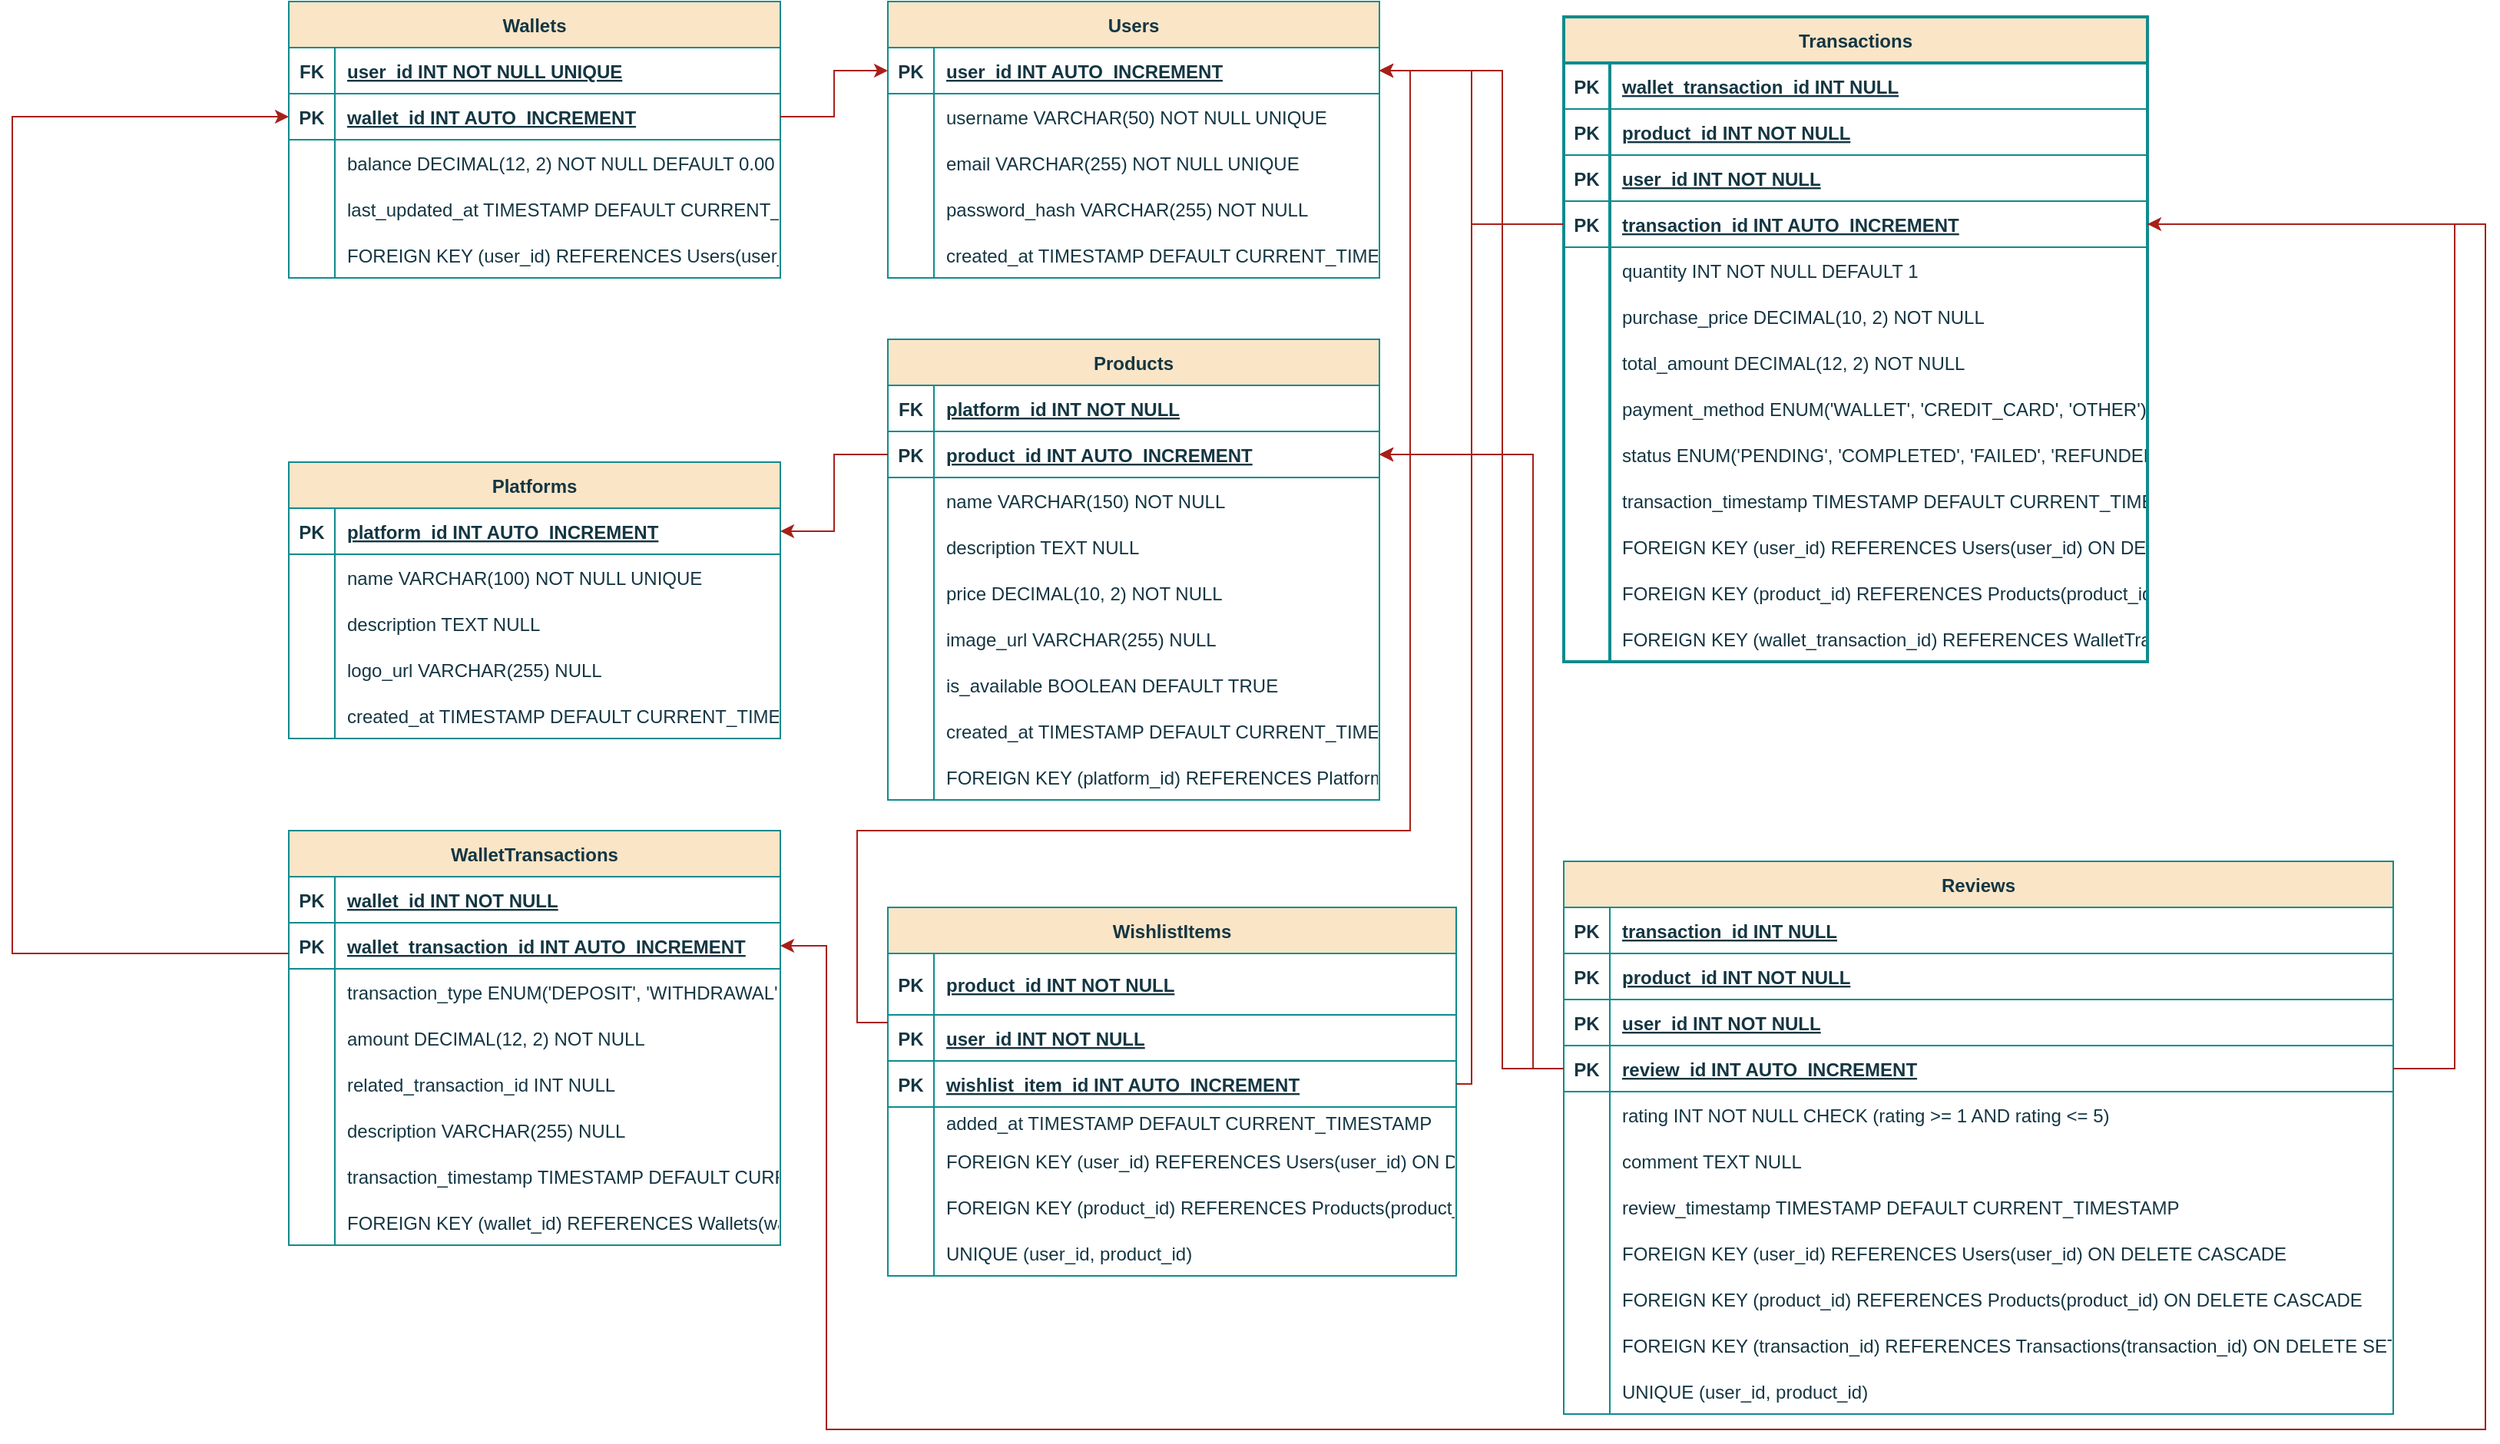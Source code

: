 <mxfile version="26.1.1">
  <diagram name="Page-1" id="uaTCZk25PBER1jGEXh27">
    <mxGraphModel dx="4088" dy="1009" grid="1" gridSize="10" guides="1" tooltips="1" connect="1" arrows="1" fold="1" page="1" pageScale="1" pageWidth="1100" pageHeight="850" math="0" shadow="0" adaptiveColors="auto">
      <root>
        <mxCell id="0" />
        <mxCell id="1" parent="0" />
        <mxCell id="YtOOneojiu23xIWjEupP-204" value="Users" style="shape=table;startSize=30;container=1;collapsible=1;childLayout=tableLayout;fixedRows=1;rowLines=0;fontStyle=1;align=center;resizeLast=1;labelBackgroundColor=none;fillColor=#FAE5C7;strokeColor=#0F8B8D;fontColor=#143642;" vertex="1" parent="1">
          <mxGeometry x="-640" y="140" width="320" height="180" as="geometry" />
        </mxCell>
        <mxCell id="YtOOneojiu23xIWjEupP-205" value="" style="shape=tableRow;horizontal=0;startSize=0;swimlaneHead=0;swimlaneBody=0;fillColor=none;collapsible=0;dropTarget=0;points=[[0,0.5],[1,0.5]];portConstraint=eastwest;strokeColor=#0F8B8D;top=0;left=0;right=0;bottom=1;labelBackgroundColor=none;fontColor=#143642;" vertex="1" parent="YtOOneojiu23xIWjEupP-204">
          <mxGeometry y="30" width="320" height="30" as="geometry" />
        </mxCell>
        <mxCell id="YtOOneojiu23xIWjEupP-206" value="PK" style="shape=partialRectangle;overflow=hidden;connectable=0;fillColor=none;strokeColor=#0F8B8D;top=0;left=0;bottom=0;right=0;fontStyle=1;labelBackgroundColor=none;fontColor=#143642;" vertex="1" parent="YtOOneojiu23xIWjEupP-205">
          <mxGeometry width="30" height="30" as="geometry">
            <mxRectangle width="30" height="30" as="alternateBounds" />
          </mxGeometry>
        </mxCell>
        <mxCell id="YtOOneojiu23xIWjEupP-207" value="user_id INT  AUTO_INCREMENT" style="shape=partialRectangle;overflow=hidden;connectable=0;fillColor=none;align=left;strokeColor=#0F8B8D;top=0;left=0;bottom=0;right=0;spacingLeft=6;fontStyle=5;labelBackgroundColor=none;fontColor=#143642;" vertex="1" parent="YtOOneojiu23xIWjEupP-205">
          <mxGeometry x="30" width="290" height="30" as="geometry">
            <mxRectangle width="290" height="30" as="alternateBounds" />
          </mxGeometry>
        </mxCell>
        <mxCell id="YtOOneojiu23xIWjEupP-208" value="" style="shape=tableRow;horizontal=0;startSize=0;swimlaneHead=0;swimlaneBody=0;fillColor=none;collapsible=0;dropTarget=0;points=[[0,0.5],[1,0.5]];portConstraint=eastwest;strokeColor=#0F8B8D;top=0;left=0;right=0;bottom=0;labelBackgroundColor=none;fontColor=#143642;" vertex="1" parent="YtOOneojiu23xIWjEupP-204">
          <mxGeometry y="60" width="320" height="30" as="geometry" />
        </mxCell>
        <mxCell id="YtOOneojiu23xIWjEupP-209" value="" style="shape=partialRectangle;overflow=hidden;connectable=0;fillColor=none;strokeColor=#0F8B8D;top=0;left=0;bottom=0;right=0;labelBackgroundColor=none;fontColor=#143642;" vertex="1" parent="YtOOneojiu23xIWjEupP-208">
          <mxGeometry width="30" height="30" as="geometry">
            <mxRectangle width="30" height="30" as="alternateBounds" />
          </mxGeometry>
        </mxCell>
        <mxCell id="YtOOneojiu23xIWjEupP-210" value="username VARCHAR(50) NOT NULL UNIQUE" style="shape=partialRectangle;overflow=hidden;connectable=0;fillColor=none;align=left;strokeColor=#0F8B8D;top=0;left=0;bottom=0;right=0;spacingLeft=6;labelBackgroundColor=none;fontColor=#143642;" vertex="1" parent="YtOOneojiu23xIWjEupP-208">
          <mxGeometry x="30" width="290" height="30" as="geometry">
            <mxRectangle width="290" height="30" as="alternateBounds" />
          </mxGeometry>
        </mxCell>
        <mxCell id="YtOOneojiu23xIWjEupP-211" value="" style="shape=tableRow;horizontal=0;startSize=0;swimlaneHead=0;swimlaneBody=0;fillColor=none;collapsible=0;dropTarget=0;points=[[0,0.5],[1,0.5]];portConstraint=eastwest;strokeColor=#0F8B8D;top=0;left=0;right=0;bottom=0;labelBackgroundColor=none;fontColor=#143642;" vertex="1" parent="YtOOneojiu23xIWjEupP-204">
          <mxGeometry y="90" width="320" height="30" as="geometry" />
        </mxCell>
        <mxCell id="YtOOneojiu23xIWjEupP-212" value="" style="shape=partialRectangle;overflow=hidden;connectable=0;fillColor=none;strokeColor=#0F8B8D;top=0;left=0;bottom=0;right=0;labelBackgroundColor=none;fontColor=#143642;" vertex="1" parent="YtOOneojiu23xIWjEupP-211">
          <mxGeometry width="30" height="30" as="geometry">
            <mxRectangle width="30" height="30" as="alternateBounds" />
          </mxGeometry>
        </mxCell>
        <mxCell id="YtOOneojiu23xIWjEupP-213" value="email VARCHAR(255) NOT NULL UNIQUE" style="shape=partialRectangle;overflow=hidden;connectable=0;fillColor=none;align=left;strokeColor=#0F8B8D;top=0;left=0;bottom=0;right=0;spacingLeft=6;labelBackgroundColor=none;fontColor=#143642;" vertex="1" parent="YtOOneojiu23xIWjEupP-211">
          <mxGeometry x="30" width="290" height="30" as="geometry">
            <mxRectangle width="290" height="30" as="alternateBounds" />
          </mxGeometry>
        </mxCell>
        <mxCell id="YtOOneojiu23xIWjEupP-214" value="" style="shape=tableRow;horizontal=0;startSize=0;swimlaneHead=0;swimlaneBody=0;fillColor=none;collapsible=0;dropTarget=0;points=[[0,0.5],[1,0.5]];portConstraint=eastwest;strokeColor=#0F8B8D;top=0;left=0;right=0;bottom=0;labelBackgroundColor=none;fontColor=#143642;" vertex="1" parent="YtOOneojiu23xIWjEupP-204">
          <mxGeometry y="120" width="320" height="30" as="geometry" />
        </mxCell>
        <mxCell id="YtOOneojiu23xIWjEupP-215" value="" style="shape=partialRectangle;overflow=hidden;connectable=0;fillColor=none;strokeColor=#0F8B8D;top=0;left=0;bottom=0;right=0;labelBackgroundColor=none;fontColor=#143642;" vertex="1" parent="YtOOneojiu23xIWjEupP-214">
          <mxGeometry width="30" height="30" as="geometry">
            <mxRectangle width="30" height="30" as="alternateBounds" />
          </mxGeometry>
        </mxCell>
        <mxCell id="YtOOneojiu23xIWjEupP-216" value="password_hash VARCHAR(255) NOT NULL" style="shape=partialRectangle;overflow=hidden;connectable=0;fillColor=none;align=left;strokeColor=#0F8B8D;top=0;left=0;bottom=0;right=0;spacingLeft=6;labelBackgroundColor=none;fontColor=#143642;" vertex="1" parent="YtOOneojiu23xIWjEupP-214">
          <mxGeometry x="30" width="290" height="30" as="geometry">
            <mxRectangle width="290" height="30" as="alternateBounds" />
          </mxGeometry>
        </mxCell>
        <mxCell id="YtOOneojiu23xIWjEupP-217" value="" style="shape=tableRow;horizontal=0;startSize=0;swimlaneHead=0;swimlaneBody=0;fillColor=none;collapsible=0;dropTarget=0;points=[[0,0.5],[1,0.5]];portConstraint=eastwest;strokeColor=#0F8B8D;top=0;left=0;right=0;bottom=0;labelBackgroundColor=none;fontColor=#143642;" vertex="1" parent="YtOOneojiu23xIWjEupP-204">
          <mxGeometry y="150" width="320" height="30" as="geometry" />
        </mxCell>
        <mxCell id="YtOOneojiu23xIWjEupP-218" value="" style="shape=partialRectangle;overflow=hidden;connectable=0;fillColor=none;strokeColor=#0F8B8D;top=0;left=0;bottom=0;right=0;labelBackgroundColor=none;fontColor=#143642;" vertex="1" parent="YtOOneojiu23xIWjEupP-217">
          <mxGeometry width="30" height="30" as="geometry">
            <mxRectangle width="30" height="30" as="alternateBounds" />
          </mxGeometry>
        </mxCell>
        <mxCell id="YtOOneojiu23xIWjEupP-219" value="created_at TIMESTAMP DEFAULT CURRENT_TIMESTAMP" style="shape=partialRectangle;overflow=hidden;connectable=0;fillColor=none;align=left;strokeColor=#0F8B8D;top=0;left=0;bottom=0;right=0;spacingLeft=6;labelBackgroundColor=none;fontColor=#143642;" vertex="1" parent="YtOOneojiu23xIWjEupP-217">
          <mxGeometry x="30" width="290" height="30" as="geometry">
            <mxRectangle width="290" height="30" as="alternateBounds" />
          </mxGeometry>
        </mxCell>
        <mxCell id="YtOOneojiu23xIWjEupP-220" value="Platforms" style="shape=table;startSize=30;container=1;collapsible=1;childLayout=tableLayout;fixedRows=1;rowLines=0;fontStyle=1;align=center;resizeLast=1;labelBackgroundColor=none;fillColor=#FAE5C7;strokeColor=#0F8B8D;fontColor=#143642;" vertex="1" parent="1">
          <mxGeometry x="-1030" y="440" width="320" height="180" as="geometry" />
        </mxCell>
        <mxCell id="YtOOneojiu23xIWjEupP-221" value="" style="shape=tableRow;horizontal=0;startSize=0;swimlaneHead=0;swimlaneBody=0;fillColor=none;collapsible=0;dropTarget=0;points=[[0,0.5],[1,0.5]];portConstraint=eastwest;strokeColor=#0F8B8D;top=0;left=0;right=0;bottom=1;labelBackgroundColor=none;fontColor=#143642;" vertex="1" parent="YtOOneojiu23xIWjEupP-220">
          <mxGeometry y="30" width="320" height="30" as="geometry" />
        </mxCell>
        <mxCell id="YtOOneojiu23xIWjEupP-222" value="PK" style="shape=partialRectangle;overflow=hidden;connectable=0;fillColor=none;strokeColor=#0F8B8D;top=0;left=0;bottom=0;right=0;fontStyle=1;labelBackgroundColor=none;fontColor=#143642;" vertex="1" parent="YtOOneojiu23xIWjEupP-221">
          <mxGeometry width="30" height="30" as="geometry">
            <mxRectangle width="30" height="30" as="alternateBounds" />
          </mxGeometry>
        </mxCell>
        <mxCell id="YtOOneojiu23xIWjEupP-223" value="platform_id INT  AUTO_INCREMENT" style="shape=partialRectangle;overflow=hidden;connectable=0;fillColor=none;align=left;strokeColor=#0F8B8D;top=0;left=0;bottom=0;right=0;spacingLeft=6;fontStyle=5;labelBackgroundColor=none;fontColor=#143642;" vertex="1" parent="YtOOneojiu23xIWjEupP-221">
          <mxGeometry x="30" width="290" height="30" as="geometry">
            <mxRectangle width="290" height="30" as="alternateBounds" />
          </mxGeometry>
        </mxCell>
        <mxCell id="YtOOneojiu23xIWjEupP-224" value="" style="shape=tableRow;horizontal=0;startSize=0;swimlaneHead=0;swimlaneBody=0;fillColor=none;collapsible=0;dropTarget=0;points=[[0,0.5],[1,0.5]];portConstraint=eastwest;strokeColor=#0F8B8D;top=0;left=0;right=0;bottom=0;labelBackgroundColor=none;fontColor=#143642;" vertex="1" parent="YtOOneojiu23xIWjEupP-220">
          <mxGeometry y="60" width="320" height="30" as="geometry" />
        </mxCell>
        <mxCell id="YtOOneojiu23xIWjEupP-225" value="" style="shape=partialRectangle;overflow=hidden;connectable=0;fillColor=none;strokeColor=#0F8B8D;top=0;left=0;bottom=0;right=0;labelBackgroundColor=none;fontColor=#143642;" vertex="1" parent="YtOOneojiu23xIWjEupP-224">
          <mxGeometry width="30" height="30" as="geometry">
            <mxRectangle width="30" height="30" as="alternateBounds" />
          </mxGeometry>
        </mxCell>
        <mxCell id="YtOOneojiu23xIWjEupP-226" value="name VARCHAR(100) NOT NULL UNIQUE" style="shape=partialRectangle;overflow=hidden;connectable=0;fillColor=none;align=left;strokeColor=#0F8B8D;top=0;left=0;bottom=0;right=0;spacingLeft=6;labelBackgroundColor=none;fontColor=#143642;" vertex="1" parent="YtOOneojiu23xIWjEupP-224">
          <mxGeometry x="30" width="290" height="30" as="geometry">
            <mxRectangle width="290" height="30" as="alternateBounds" />
          </mxGeometry>
        </mxCell>
        <mxCell id="YtOOneojiu23xIWjEupP-227" value="" style="shape=tableRow;horizontal=0;startSize=0;swimlaneHead=0;swimlaneBody=0;fillColor=none;collapsible=0;dropTarget=0;points=[[0,0.5],[1,0.5]];portConstraint=eastwest;strokeColor=#0F8B8D;top=0;left=0;right=0;bottom=0;labelBackgroundColor=none;fontColor=#143642;" vertex="1" parent="YtOOneojiu23xIWjEupP-220">
          <mxGeometry y="90" width="320" height="30" as="geometry" />
        </mxCell>
        <mxCell id="YtOOneojiu23xIWjEupP-228" value="" style="shape=partialRectangle;overflow=hidden;connectable=0;fillColor=none;strokeColor=#0F8B8D;top=0;left=0;bottom=0;right=0;labelBackgroundColor=none;fontColor=#143642;" vertex="1" parent="YtOOneojiu23xIWjEupP-227">
          <mxGeometry width="30" height="30" as="geometry">
            <mxRectangle width="30" height="30" as="alternateBounds" />
          </mxGeometry>
        </mxCell>
        <mxCell id="YtOOneojiu23xIWjEupP-229" value="description TEXT NULL" style="shape=partialRectangle;overflow=hidden;connectable=0;fillColor=none;align=left;strokeColor=#0F8B8D;top=0;left=0;bottom=0;right=0;spacingLeft=6;labelBackgroundColor=none;fontColor=#143642;" vertex="1" parent="YtOOneojiu23xIWjEupP-227">
          <mxGeometry x="30" width="290" height="30" as="geometry">
            <mxRectangle width="290" height="30" as="alternateBounds" />
          </mxGeometry>
        </mxCell>
        <mxCell id="YtOOneojiu23xIWjEupP-230" value="" style="shape=tableRow;horizontal=0;startSize=0;swimlaneHead=0;swimlaneBody=0;fillColor=none;collapsible=0;dropTarget=0;points=[[0,0.5],[1,0.5]];portConstraint=eastwest;strokeColor=#0F8B8D;top=0;left=0;right=0;bottom=0;labelBackgroundColor=none;fontColor=#143642;" vertex="1" parent="YtOOneojiu23xIWjEupP-220">
          <mxGeometry y="120" width="320" height="30" as="geometry" />
        </mxCell>
        <mxCell id="YtOOneojiu23xIWjEupP-231" value="" style="shape=partialRectangle;overflow=hidden;connectable=0;fillColor=none;strokeColor=#0F8B8D;top=0;left=0;bottom=0;right=0;labelBackgroundColor=none;fontColor=#143642;" vertex="1" parent="YtOOneojiu23xIWjEupP-230">
          <mxGeometry width="30" height="30" as="geometry">
            <mxRectangle width="30" height="30" as="alternateBounds" />
          </mxGeometry>
        </mxCell>
        <mxCell id="YtOOneojiu23xIWjEupP-232" value="logo_url VARCHAR(255) NULL" style="shape=partialRectangle;overflow=hidden;connectable=0;fillColor=none;align=left;strokeColor=#0F8B8D;top=0;left=0;bottom=0;right=0;spacingLeft=6;labelBackgroundColor=none;fontColor=#143642;" vertex="1" parent="YtOOneojiu23xIWjEupP-230">
          <mxGeometry x="30" width="290" height="30" as="geometry">
            <mxRectangle width="290" height="30" as="alternateBounds" />
          </mxGeometry>
        </mxCell>
        <mxCell id="YtOOneojiu23xIWjEupP-233" value="" style="shape=tableRow;horizontal=0;startSize=0;swimlaneHead=0;swimlaneBody=0;fillColor=none;collapsible=0;dropTarget=0;points=[[0,0.5],[1,0.5]];portConstraint=eastwest;strokeColor=#0F8B8D;top=0;left=0;right=0;bottom=0;labelBackgroundColor=none;fontColor=#143642;" vertex="1" parent="YtOOneojiu23xIWjEupP-220">
          <mxGeometry y="150" width="320" height="30" as="geometry" />
        </mxCell>
        <mxCell id="YtOOneojiu23xIWjEupP-234" value="" style="shape=partialRectangle;overflow=hidden;connectable=0;fillColor=none;strokeColor=#0F8B8D;top=0;left=0;bottom=0;right=0;labelBackgroundColor=none;fontColor=#143642;" vertex="1" parent="YtOOneojiu23xIWjEupP-233">
          <mxGeometry width="30" height="30" as="geometry">
            <mxRectangle width="30" height="30" as="alternateBounds" />
          </mxGeometry>
        </mxCell>
        <mxCell id="YtOOneojiu23xIWjEupP-235" value="created_at TIMESTAMP DEFAULT CURRENT_TIMESTAMP" style="shape=partialRectangle;overflow=hidden;connectable=0;fillColor=none;align=left;strokeColor=#0F8B8D;top=0;left=0;bottom=0;right=0;spacingLeft=6;labelBackgroundColor=none;fontColor=#143642;" vertex="1" parent="YtOOneojiu23xIWjEupP-233">
          <mxGeometry x="30" width="290" height="30" as="geometry">
            <mxRectangle width="290" height="30" as="alternateBounds" />
          </mxGeometry>
        </mxCell>
        <mxCell id="YtOOneojiu23xIWjEupP-236" value="Products" style="shape=table;startSize=30;container=1;collapsible=1;childLayout=tableLayout;fixedRows=1;rowLines=0;fontStyle=1;align=center;resizeLast=1;labelBackgroundColor=none;fillColor=#FAE5C7;strokeColor=#0F8B8D;fontColor=#143642;" vertex="1" parent="1">
          <mxGeometry x="-640" y="360" width="320" height="300" as="geometry" />
        </mxCell>
        <mxCell id="YtOOneojiu23xIWjEupP-237" value="" style="shape=tableRow;horizontal=0;startSize=0;swimlaneHead=0;swimlaneBody=0;fillColor=none;collapsible=0;dropTarget=0;points=[[0,0.5],[1,0.5]];portConstraint=eastwest;strokeColor=#0F8B8D;top=0;left=0;right=0;bottom=1;labelBackgroundColor=none;fontColor=#143642;" vertex="1" parent="YtOOneojiu23xIWjEupP-236">
          <mxGeometry y="30" width="320" height="30" as="geometry" />
        </mxCell>
        <mxCell id="YtOOneojiu23xIWjEupP-238" value="FK" style="shape=partialRectangle;overflow=hidden;connectable=0;fillColor=none;strokeColor=#0F8B8D;top=0;left=0;bottom=0;right=0;fontStyle=1;labelBackgroundColor=none;fontColor=#143642;" vertex="1" parent="YtOOneojiu23xIWjEupP-237">
          <mxGeometry width="30" height="30" as="geometry">
            <mxRectangle width="30" height="30" as="alternateBounds" />
          </mxGeometry>
        </mxCell>
        <mxCell id="YtOOneojiu23xIWjEupP-239" value="platform_id INT NOT NULL" style="shape=partialRectangle;overflow=hidden;connectable=0;fillColor=none;align=left;strokeColor=#0F8B8D;top=0;left=0;bottom=0;right=0;spacingLeft=6;fontStyle=5;labelBackgroundColor=none;fontColor=#143642;" vertex="1" parent="YtOOneojiu23xIWjEupP-237">
          <mxGeometry x="30" width="290" height="30" as="geometry">
            <mxRectangle width="290" height="30" as="alternateBounds" />
          </mxGeometry>
        </mxCell>
        <mxCell id="YtOOneojiu23xIWjEupP-240" value="" style="shape=tableRow;horizontal=0;startSize=0;swimlaneHead=0;swimlaneBody=0;fillColor=none;collapsible=0;dropTarget=0;points=[[0,0.5],[1,0.5]];portConstraint=eastwest;strokeColor=#0F8B8D;top=0;left=0;right=0;bottom=1;labelBackgroundColor=none;fontColor=#143642;" vertex="1" parent="YtOOneojiu23xIWjEupP-236">
          <mxGeometry y="60" width="320" height="30" as="geometry" />
        </mxCell>
        <mxCell id="YtOOneojiu23xIWjEupP-241" value="PK" style="shape=partialRectangle;overflow=hidden;connectable=0;fillColor=none;strokeColor=#0F8B8D;top=0;left=0;bottom=0;right=0;fontStyle=1;labelBackgroundColor=none;fontColor=#143642;" vertex="1" parent="YtOOneojiu23xIWjEupP-240">
          <mxGeometry width="30" height="30" as="geometry">
            <mxRectangle width="30" height="30" as="alternateBounds" />
          </mxGeometry>
        </mxCell>
        <mxCell id="YtOOneojiu23xIWjEupP-242" value="product_id INT  AUTO_INCREMENT" style="shape=partialRectangle;overflow=hidden;connectable=0;fillColor=none;align=left;strokeColor=#0F8B8D;top=0;left=0;bottom=0;right=0;spacingLeft=6;fontStyle=5;labelBackgroundColor=none;fontColor=#143642;" vertex="1" parent="YtOOneojiu23xIWjEupP-240">
          <mxGeometry x="30" width="290" height="30" as="geometry">
            <mxRectangle width="290" height="30" as="alternateBounds" />
          </mxGeometry>
        </mxCell>
        <mxCell id="YtOOneojiu23xIWjEupP-243" value="" style="shape=tableRow;horizontal=0;startSize=0;swimlaneHead=0;swimlaneBody=0;fillColor=none;collapsible=0;dropTarget=0;points=[[0,0.5],[1,0.5]];portConstraint=eastwest;strokeColor=#0F8B8D;top=0;left=0;right=0;bottom=0;labelBackgroundColor=none;fontColor=#143642;" vertex="1" parent="YtOOneojiu23xIWjEupP-236">
          <mxGeometry y="90" width="320" height="30" as="geometry" />
        </mxCell>
        <mxCell id="YtOOneojiu23xIWjEupP-244" value="" style="shape=partialRectangle;overflow=hidden;connectable=0;fillColor=none;strokeColor=#0F8B8D;top=0;left=0;bottom=0;right=0;labelBackgroundColor=none;fontColor=#143642;" vertex="1" parent="YtOOneojiu23xIWjEupP-243">
          <mxGeometry width="30" height="30" as="geometry">
            <mxRectangle width="30" height="30" as="alternateBounds" />
          </mxGeometry>
        </mxCell>
        <mxCell id="YtOOneojiu23xIWjEupP-245" value="name VARCHAR(150) NOT NULL" style="shape=partialRectangle;overflow=hidden;connectable=0;fillColor=none;align=left;strokeColor=#0F8B8D;top=0;left=0;bottom=0;right=0;spacingLeft=6;labelBackgroundColor=none;fontColor=#143642;" vertex="1" parent="YtOOneojiu23xIWjEupP-243">
          <mxGeometry x="30" width="290" height="30" as="geometry">
            <mxRectangle width="290" height="30" as="alternateBounds" />
          </mxGeometry>
        </mxCell>
        <mxCell id="YtOOneojiu23xIWjEupP-246" value="" style="shape=tableRow;horizontal=0;startSize=0;swimlaneHead=0;swimlaneBody=0;fillColor=none;collapsible=0;dropTarget=0;points=[[0,0.5],[1,0.5]];portConstraint=eastwest;strokeColor=#0F8B8D;top=0;left=0;right=0;bottom=0;labelBackgroundColor=none;fontColor=#143642;" vertex="1" parent="YtOOneojiu23xIWjEupP-236">
          <mxGeometry y="120" width="320" height="30" as="geometry" />
        </mxCell>
        <mxCell id="YtOOneojiu23xIWjEupP-247" value="" style="shape=partialRectangle;overflow=hidden;connectable=0;fillColor=none;strokeColor=#0F8B8D;top=0;left=0;bottom=0;right=0;labelBackgroundColor=none;fontColor=#143642;" vertex="1" parent="YtOOneojiu23xIWjEupP-246">
          <mxGeometry width="30" height="30" as="geometry">
            <mxRectangle width="30" height="30" as="alternateBounds" />
          </mxGeometry>
        </mxCell>
        <mxCell id="YtOOneojiu23xIWjEupP-248" value="description TEXT NULL" style="shape=partialRectangle;overflow=hidden;connectable=0;fillColor=none;align=left;strokeColor=#0F8B8D;top=0;left=0;bottom=0;right=0;spacingLeft=6;labelBackgroundColor=none;fontColor=#143642;" vertex="1" parent="YtOOneojiu23xIWjEupP-246">
          <mxGeometry x="30" width="290" height="30" as="geometry">
            <mxRectangle width="290" height="30" as="alternateBounds" />
          </mxGeometry>
        </mxCell>
        <mxCell id="YtOOneojiu23xIWjEupP-249" value="" style="shape=tableRow;horizontal=0;startSize=0;swimlaneHead=0;swimlaneBody=0;fillColor=none;collapsible=0;dropTarget=0;points=[[0,0.5],[1,0.5]];portConstraint=eastwest;strokeColor=#0F8B8D;top=0;left=0;right=0;bottom=0;labelBackgroundColor=none;fontColor=#143642;" vertex="1" parent="YtOOneojiu23xIWjEupP-236">
          <mxGeometry y="150" width="320" height="30" as="geometry" />
        </mxCell>
        <mxCell id="YtOOneojiu23xIWjEupP-250" value="" style="shape=partialRectangle;overflow=hidden;connectable=0;fillColor=none;strokeColor=#0F8B8D;top=0;left=0;bottom=0;right=0;labelBackgroundColor=none;fontColor=#143642;" vertex="1" parent="YtOOneojiu23xIWjEupP-249">
          <mxGeometry width="30" height="30" as="geometry">
            <mxRectangle width="30" height="30" as="alternateBounds" />
          </mxGeometry>
        </mxCell>
        <mxCell id="YtOOneojiu23xIWjEupP-251" value="price DECIMAL(10, 2) NOT NULL" style="shape=partialRectangle;overflow=hidden;connectable=0;fillColor=none;align=left;strokeColor=#0F8B8D;top=0;left=0;bottom=0;right=0;spacingLeft=6;labelBackgroundColor=none;fontColor=#143642;" vertex="1" parent="YtOOneojiu23xIWjEupP-249">
          <mxGeometry x="30" width="290" height="30" as="geometry">
            <mxRectangle width="290" height="30" as="alternateBounds" />
          </mxGeometry>
        </mxCell>
        <mxCell id="YtOOneojiu23xIWjEupP-252" value="" style="shape=tableRow;horizontal=0;startSize=0;swimlaneHead=0;swimlaneBody=0;fillColor=none;collapsible=0;dropTarget=0;points=[[0,0.5],[1,0.5]];portConstraint=eastwest;strokeColor=#0F8B8D;top=0;left=0;right=0;bottom=0;labelBackgroundColor=none;fontColor=#143642;" vertex="1" parent="YtOOneojiu23xIWjEupP-236">
          <mxGeometry y="180" width="320" height="30" as="geometry" />
        </mxCell>
        <mxCell id="YtOOneojiu23xIWjEupP-253" value="" style="shape=partialRectangle;overflow=hidden;connectable=0;fillColor=none;strokeColor=#0F8B8D;top=0;left=0;bottom=0;right=0;labelBackgroundColor=none;fontColor=#143642;" vertex="1" parent="YtOOneojiu23xIWjEupP-252">
          <mxGeometry width="30" height="30" as="geometry">
            <mxRectangle width="30" height="30" as="alternateBounds" />
          </mxGeometry>
        </mxCell>
        <mxCell id="YtOOneojiu23xIWjEupP-254" value="image_url VARCHAR(255) NULL" style="shape=partialRectangle;overflow=hidden;connectable=0;fillColor=none;align=left;strokeColor=#0F8B8D;top=0;left=0;bottom=0;right=0;spacingLeft=6;labelBackgroundColor=none;fontColor=#143642;" vertex="1" parent="YtOOneojiu23xIWjEupP-252">
          <mxGeometry x="30" width="290" height="30" as="geometry">
            <mxRectangle width="290" height="30" as="alternateBounds" />
          </mxGeometry>
        </mxCell>
        <mxCell id="YtOOneojiu23xIWjEupP-255" value="" style="shape=tableRow;horizontal=0;startSize=0;swimlaneHead=0;swimlaneBody=0;fillColor=none;collapsible=0;dropTarget=0;points=[[0,0.5],[1,0.5]];portConstraint=eastwest;strokeColor=#0F8B8D;top=0;left=0;right=0;bottom=0;labelBackgroundColor=none;fontColor=#143642;" vertex="1" parent="YtOOneojiu23xIWjEupP-236">
          <mxGeometry y="210" width="320" height="30" as="geometry" />
        </mxCell>
        <mxCell id="YtOOneojiu23xIWjEupP-256" value="" style="shape=partialRectangle;overflow=hidden;connectable=0;fillColor=none;strokeColor=#0F8B8D;top=0;left=0;bottom=0;right=0;labelBackgroundColor=none;fontColor=#143642;" vertex="1" parent="YtOOneojiu23xIWjEupP-255">
          <mxGeometry width="30" height="30" as="geometry">
            <mxRectangle width="30" height="30" as="alternateBounds" />
          </mxGeometry>
        </mxCell>
        <mxCell id="YtOOneojiu23xIWjEupP-257" value="is_available BOOLEAN DEFAULT TRUE" style="shape=partialRectangle;overflow=hidden;connectable=0;fillColor=none;align=left;strokeColor=#0F8B8D;top=0;left=0;bottom=0;right=0;spacingLeft=6;labelBackgroundColor=none;fontColor=#143642;" vertex="1" parent="YtOOneojiu23xIWjEupP-255">
          <mxGeometry x="30" width="290" height="30" as="geometry">
            <mxRectangle width="290" height="30" as="alternateBounds" />
          </mxGeometry>
        </mxCell>
        <mxCell id="YtOOneojiu23xIWjEupP-258" value="" style="shape=tableRow;horizontal=0;startSize=0;swimlaneHead=0;swimlaneBody=0;fillColor=none;collapsible=0;dropTarget=0;points=[[0,0.5],[1,0.5]];portConstraint=eastwest;strokeColor=#0F8B8D;top=0;left=0;right=0;bottom=0;labelBackgroundColor=none;fontColor=#143642;" vertex="1" parent="YtOOneojiu23xIWjEupP-236">
          <mxGeometry y="240" width="320" height="30" as="geometry" />
        </mxCell>
        <mxCell id="YtOOneojiu23xIWjEupP-259" value="" style="shape=partialRectangle;overflow=hidden;connectable=0;fillColor=none;strokeColor=#0F8B8D;top=0;left=0;bottom=0;right=0;labelBackgroundColor=none;fontColor=#143642;" vertex="1" parent="YtOOneojiu23xIWjEupP-258">
          <mxGeometry width="30" height="30" as="geometry">
            <mxRectangle width="30" height="30" as="alternateBounds" />
          </mxGeometry>
        </mxCell>
        <mxCell id="YtOOneojiu23xIWjEupP-260" value="created_at TIMESTAMP DEFAULT CURRENT_TIMESTAMP" style="shape=partialRectangle;overflow=hidden;connectable=0;fillColor=none;align=left;strokeColor=#0F8B8D;top=0;left=0;bottom=0;right=0;spacingLeft=6;labelBackgroundColor=none;fontColor=#143642;" vertex="1" parent="YtOOneojiu23xIWjEupP-258">
          <mxGeometry x="30" width="290" height="30" as="geometry">
            <mxRectangle width="290" height="30" as="alternateBounds" />
          </mxGeometry>
        </mxCell>
        <mxCell id="YtOOneojiu23xIWjEupP-261" value="" style="shape=tableRow;horizontal=0;startSize=0;swimlaneHead=0;swimlaneBody=0;fillColor=none;collapsible=0;dropTarget=0;points=[[0,0.5],[1,0.5]];portConstraint=eastwest;strokeColor=#0F8B8D;top=0;left=0;right=0;bottom=0;labelBackgroundColor=none;fontColor=#143642;" vertex="1" parent="YtOOneojiu23xIWjEupP-236">
          <mxGeometry y="270" width="320" height="30" as="geometry" />
        </mxCell>
        <mxCell id="YtOOneojiu23xIWjEupP-262" value="" style="shape=partialRectangle;overflow=hidden;connectable=0;fillColor=none;strokeColor=#0F8B8D;top=0;left=0;bottom=0;right=0;labelBackgroundColor=none;fontColor=#143642;" vertex="1" parent="YtOOneojiu23xIWjEupP-261">
          <mxGeometry width="30" height="30" as="geometry">
            <mxRectangle width="30" height="30" as="alternateBounds" />
          </mxGeometry>
        </mxCell>
        <mxCell id="YtOOneojiu23xIWjEupP-263" value="FOREIGN KEY (platform_id) REFERENCES Platforms(platform_id) ON DELETE RESTRICT" style="shape=partialRectangle;overflow=hidden;connectable=0;fillColor=none;align=left;strokeColor=#0F8B8D;top=0;left=0;bottom=0;right=0;spacingLeft=6;labelBackgroundColor=none;fontColor=#143642;" vertex="1" parent="YtOOneojiu23xIWjEupP-261">
          <mxGeometry x="30" width="290" height="30" as="geometry">
            <mxRectangle width="290" height="30" as="alternateBounds" />
          </mxGeometry>
        </mxCell>
        <mxCell id="YtOOneojiu23xIWjEupP-264" value="Wallets" style="shape=table;startSize=30;container=1;collapsible=1;childLayout=tableLayout;fixedRows=1;rowLines=0;fontStyle=1;align=center;resizeLast=1;labelBackgroundColor=none;fillColor=#FAE5C7;strokeColor=#0F8B8D;fontColor=#143642;" vertex="1" parent="1">
          <mxGeometry x="-1030" y="140" width="320" height="180" as="geometry" />
        </mxCell>
        <mxCell id="YtOOneojiu23xIWjEupP-265" value="" style="shape=tableRow;horizontal=0;startSize=0;swimlaneHead=0;swimlaneBody=0;fillColor=none;collapsible=0;dropTarget=0;points=[[0,0.5],[1,0.5]];portConstraint=eastwest;strokeColor=#0F8B8D;top=0;left=0;right=0;bottom=1;labelBackgroundColor=none;fontColor=#143642;" vertex="1" parent="YtOOneojiu23xIWjEupP-264">
          <mxGeometry y="30" width="320" height="30" as="geometry" />
        </mxCell>
        <mxCell id="YtOOneojiu23xIWjEupP-266" value="FK" style="shape=partialRectangle;overflow=hidden;connectable=0;fillColor=none;strokeColor=#0F8B8D;top=0;left=0;bottom=0;right=0;fontStyle=1;labelBackgroundColor=none;fontColor=#143642;" vertex="1" parent="YtOOneojiu23xIWjEupP-265">
          <mxGeometry width="30" height="30" as="geometry">
            <mxRectangle width="30" height="30" as="alternateBounds" />
          </mxGeometry>
        </mxCell>
        <mxCell id="YtOOneojiu23xIWjEupP-267" value="user_id INT NOT NULL UNIQUE" style="shape=partialRectangle;overflow=hidden;connectable=0;fillColor=none;align=left;strokeColor=#0F8B8D;top=0;left=0;bottom=0;right=0;spacingLeft=6;fontStyle=5;labelBackgroundColor=none;fontColor=#143642;" vertex="1" parent="YtOOneojiu23xIWjEupP-265">
          <mxGeometry x="30" width="290" height="30" as="geometry">
            <mxRectangle width="290" height="30" as="alternateBounds" />
          </mxGeometry>
        </mxCell>
        <mxCell id="YtOOneojiu23xIWjEupP-268" value="" style="shape=tableRow;horizontal=0;startSize=0;swimlaneHead=0;swimlaneBody=0;fillColor=none;collapsible=0;dropTarget=0;points=[[0,0.5],[1,0.5]];portConstraint=eastwest;strokeColor=#0F8B8D;top=0;left=0;right=0;bottom=1;labelBackgroundColor=none;fontColor=#143642;" vertex="1" parent="YtOOneojiu23xIWjEupP-264">
          <mxGeometry y="60" width="320" height="30" as="geometry" />
        </mxCell>
        <mxCell id="YtOOneojiu23xIWjEupP-269" value="PK" style="shape=partialRectangle;overflow=hidden;connectable=0;fillColor=none;strokeColor=#0F8B8D;top=0;left=0;bottom=0;right=0;fontStyle=1;labelBackgroundColor=none;fontColor=#143642;" vertex="1" parent="YtOOneojiu23xIWjEupP-268">
          <mxGeometry width="30" height="30" as="geometry">
            <mxRectangle width="30" height="30" as="alternateBounds" />
          </mxGeometry>
        </mxCell>
        <mxCell id="YtOOneojiu23xIWjEupP-270" value="wallet_id INT  AUTO_INCREMENT" style="shape=partialRectangle;overflow=hidden;connectable=0;fillColor=none;align=left;strokeColor=#0F8B8D;top=0;left=0;bottom=0;right=0;spacingLeft=6;fontStyle=5;labelBackgroundColor=none;fontColor=#143642;" vertex="1" parent="YtOOneojiu23xIWjEupP-268">
          <mxGeometry x="30" width="290" height="30" as="geometry">
            <mxRectangle width="290" height="30" as="alternateBounds" />
          </mxGeometry>
        </mxCell>
        <mxCell id="YtOOneojiu23xIWjEupP-271" value="" style="shape=tableRow;horizontal=0;startSize=0;swimlaneHead=0;swimlaneBody=0;fillColor=none;collapsible=0;dropTarget=0;points=[[0,0.5],[1,0.5]];portConstraint=eastwest;strokeColor=#0F8B8D;top=0;left=0;right=0;bottom=0;labelBackgroundColor=none;fontColor=#143642;" vertex="1" parent="YtOOneojiu23xIWjEupP-264">
          <mxGeometry y="90" width="320" height="30" as="geometry" />
        </mxCell>
        <mxCell id="YtOOneojiu23xIWjEupP-272" value="" style="shape=partialRectangle;overflow=hidden;connectable=0;fillColor=none;strokeColor=#0F8B8D;top=0;left=0;bottom=0;right=0;labelBackgroundColor=none;fontColor=#143642;" vertex="1" parent="YtOOneojiu23xIWjEupP-271">
          <mxGeometry width="30" height="30" as="geometry">
            <mxRectangle width="30" height="30" as="alternateBounds" />
          </mxGeometry>
        </mxCell>
        <mxCell id="YtOOneojiu23xIWjEupP-273" value="balance DECIMAL(12, 2) NOT NULL DEFAULT 0.00" style="shape=partialRectangle;overflow=hidden;connectable=0;fillColor=none;align=left;strokeColor=#0F8B8D;top=0;left=0;bottom=0;right=0;spacingLeft=6;labelBackgroundColor=none;fontColor=#143642;" vertex="1" parent="YtOOneojiu23xIWjEupP-271">
          <mxGeometry x="30" width="290" height="30" as="geometry">
            <mxRectangle width="290" height="30" as="alternateBounds" />
          </mxGeometry>
        </mxCell>
        <mxCell id="YtOOneojiu23xIWjEupP-274" value="" style="shape=tableRow;horizontal=0;startSize=0;swimlaneHead=0;swimlaneBody=0;fillColor=none;collapsible=0;dropTarget=0;points=[[0,0.5],[1,0.5]];portConstraint=eastwest;strokeColor=#0F8B8D;top=0;left=0;right=0;bottom=0;labelBackgroundColor=none;fontColor=#143642;" vertex="1" parent="YtOOneojiu23xIWjEupP-264">
          <mxGeometry y="120" width="320" height="30" as="geometry" />
        </mxCell>
        <mxCell id="YtOOneojiu23xIWjEupP-275" value="" style="shape=partialRectangle;overflow=hidden;connectable=0;fillColor=none;strokeColor=#0F8B8D;top=0;left=0;bottom=0;right=0;labelBackgroundColor=none;fontColor=#143642;" vertex="1" parent="YtOOneojiu23xIWjEupP-274">
          <mxGeometry width="30" height="30" as="geometry">
            <mxRectangle width="30" height="30" as="alternateBounds" />
          </mxGeometry>
        </mxCell>
        <mxCell id="YtOOneojiu23xIWjEupP-276" value="last_updated_at TIMESTAMP DEFAULT CURRENT_TIMESTAMP ON UPDATE CURRENT_TIMESTAMP" style="shape=partialRectangle;overflow=hidden;connectable=0;fillColor=none;align=left;strokeColor=#0F8B8D;top=0;left=0;bottom=0;right=0;spacingLeft=6;labelBackgroundColor=none;fontColor=#143642;" vertex="1" parent="YtOOneojiu23xIWjEupP-274">
          <mxGeometry x="30" width="290" height="30" as="geometry">
            <mxRectangle width="290" height="30" as="alternateBounds" />
          </mxGeometry>
        </mxCell>
        <mxCell id="YtOOneojiu23xIWjEupP-277" value="" style="shape=tableRow;horizontal=0;startSize=0;swimlaneHead=0;swimlaneBody=0;fillColor=none;collapsible=0;dropTarget=0;points=[[0,0.5],[1,0.5]];portConstraint=eastwest;strokeColor=#0F8B8D;top=0;left=0;right=0;bottom=0;labelBackgroundColor=none;fontColor=#143642;" vertex="1" parent="YtOOneojiu23xIWjEupP-264">
          <mxGeometry y="150" width="320" height="30" as="geometry" />
        </mxCell>
        <mxCell id="YtOOneojiu23xIWjEupP-278" value="" style="shape=partialRectangle;overflow=hidden;connectable=0;fillColor=none;strokeColor=#0F8B8D;top=0;left=0;bottom=0;right=0;labelBackgroundColor=none;fontColor=#143642;" vertex="1" parent="YtOOneojiu23xIWjEupP-277">
          <mxGeometry width="30" height="30" as="geometry">
            <mxRectangle width="30" height="30" as="alternateBounds" />
          </mxGeometry>
        </mxCell>
        <mxCell id="YtOOneojiu23xIWjEupP-279" value="FOREIGN KEY (user_id) REFERENCES Users(user_id) ON DELETE CASCADE" style="shape=partialRectangle;overflow=hidden;connectable=0;fillColor=none;align=left;strokeColor=#0F8B8D;top=0;left=0;bottom=0;right=0;spacingLeft=6;labelBackgroundColor=none;fontColor=#143642;" vertex="1" parent="YtOOneojiu23xIWjEupP-277">
          <mxGeometry x="30" width="290" height="30" as="geometry">
            <mxRectangle width="290" height="30" as="alternateBounds" />
          </mxGeometry>
        </mxCell>
        <mxCell id="YtOOneojiu23xIWjEupP-280" value="WalletTransactions" style="shape=table;startSize=30;container=1;collapsible=1;childLayout=tableLayout;fixedRows=1;rowLines=0;fontStyle=1;align=center;resizeLast=1;labelBackgroundColor=none;fillColor=#FAE5C7;strokeColor=#0F8B8D;fontColor=#143642;" vertex="1" parent="1">
          <mxGeometry x="-1030" y="680" width="320" height="270" as="geometry" />
        </mxCell>
        <mxCell id="YtOOneojiu23xIWjEupP-281" value="" style="shape=tableRow;horizontal=0;startSize=0;swimlaneHead=0;swimlaneBody=0;fillColor=none;collapsible=0;dropTarget=0;points=[[0,0.5],[1,0.5]];portConstraint=eastwest;strokeColor=#0F8B8D;top=0;left=0;right=0;bottom=1;labelBackgroundColor=none;fontColor=#143642;" vertex="1" parent="YtOOneojiu23xIWjEupP-280">
          <mxGeometry y="30" width="320" height="30" as="geometry" />
        </mxCell>
        <mxCell id="YtOOneojiu23xIWjEupP-282" value="PK" style="shape=partialRectangle;overflow=hidden;connectable=0;fillColor=none;strokeColor=#0F8B8D;top=0;left=0;bottom=0;right=0;fontStyle=1;labelBackgroundColor=none;fontColor=#143642;" vertex="1" parent="YtOOneojiu23xIWjEupP-281">
          <mxGeometry width="30" height="30" as="geometry">
            <mxRectangle width="30" height="30" as="alternateBounds" />
          </mxGeometry>
        </mxCell>
        <mxCell id="YtOOneojiu23xIWjEupP-283" value="wallet_id INT NOT NULL" style="shape=partialRectangle;overflow=hidden;connectable=0;fillColor=none;align=left;strokeColor=#0F8B8D;top=0;left=0;bottom=0;right=0;spacingLeft=6;fontStyle=5;labelBackgroundColor=none;fontColor=#143642;" vertex="1" parent="YtOOneojiu23xIWjEupP-281">
          <mxGeometry x="30" width="290" height="30" as="geometry">
            <mxRectangle width="290" height="30" as="alternateBounds" />
          </mxGeometry>
        </mxCell>
        <mxCell id="YtOOneojiu23xIWjEupP-284" value="" style="shape=tableRow;horizontal=0;startSize=0;swimlaneHead=0;swimlaneBody=0;fillColor=none;collapsible=0;dropTarget=0;points=[[0,0.5],[1,0.5]];portConstraint=eastwest;strokeColor=#0F8B8D;top=0;left=0;right=0;bottom=1;labelBackgroundColor=none;fontColor=#143642;" vertex="1" parent="YtOOneojiu23xIWjEupP-280">
          <mxGeometry y="60" width="320" height="30" as="geometry" />
        </mxCell>
        <mxCell id="YtOOneojiu23xIWjEupP-285" value="PK" style="shape=partialRectangle;overflow=hidden;connectable=0;fillColor=none;strokeColor=#0F8B8D;top=0;left=0;bottom=0;right=0;fontStyle=1;labelBackgroundColor=none;fontColor=#143642;" vertex="1" parent="YtOOneojiu23xIWjEupP-284">
          <mxGeometry width="30" height="30" as="geometry">
            <mxRectangle width="30" height="30" as="alternateBounds" />
          </mxGeometry>
        </mxCell>
        <mxCell id="YtOOneojiu23xIWjEupP-286" value="wallet_transaction_id INT  AUTO_INCREMENT" style="shape=partialRectangle;overflow=hidden;connectable=0;fillColor=none;align=left;strokeColor=#0F8B8D;top=0;left=0;bottom=0;right=0;spacingLeft=6;fontStyle=5;labelBackgroundColor=none;fontColor=#143642;" vertex="1" parent="YtOOneojiu23xIWjEupP-284">
          <mxGeometry x="30" width="290" height="30" as="geometry">
            <mxRectangle width="290" height="30" as="alternateBounds" />
          </mxGeometry>
        </mxCell>
        <mxCell id="YtOOneojiu23xIWjEupP-287" value="" style="shape=tableRow;horizontal=0;startSize=0;swimlaneHead=0;swimlaneBody=0;fillColor=none;collapsible=0;dropTarget=0;points=[[0,0.5],[1,0.5]];portConstraint=eastwest;strokeColor=#0F8B8D;top=0;left=0;right=0;bottom=0;labelBackgroundColor=none;fontColor=#143642;" vertex="1" parent="YtOOneojiu23xIWjEupP-280">
          <mxGeometry y="90" width="320" height="30" as="geometry" />
        </mxCell>
        <mxCell id="YtOOneojiu23xIWjEupP-288" value="" style="shape=partialRectangle;overflow=hidden;connectable=0;fillColor=none;strokeColor=#0F8B8D;top=0;left=0;bottom=0;right=0;labelBackgroundColor=none;fontColor=#143642;" vertex="1" parent="YtOOneojiu23xIWjEupP-287">
          <mxGeometry width="30" height="30" as="geometry">
            <mxRectangle width="30" height="30" as="alternateBounds" />
          </mxGeometry>
        </mxCell>
        <mxCell id="YtOOneojiu23xIWjEupP-289" value="transaction_type ENUM(&#39;DEPOSIT&#39;, &#39;WITHDRAWAL&#39;, &#39;PURCHASE_DEDUCTION&#39;, &#39;REFUND_CREDIT&#39;) NOT NULL" style="shape=partialRectangle;overflow=hidden;connectable=0;fillColor=none;align=left;strokeColor=#0F8B8D;top=0;left=0;bottom=0;right=0;spacingLeft=6;labelBackgroundColor=none;fontColor=#143642;" vertex="1" parent="YtOOneojiu23xIWjEupP-287">
          <mxGeometry x="30" width="290" height="30" as="geometry">
            <mxRectangle width="290" height="30" as="alternateBounds" />
          </mxGeometry>
        </mxCell>
        <mxCell id="YtOOneojiu23xIWjEupP-290" value="" style="shape=tableRow;horizontal=0;startSize=0;swimlaneHead=0;swimlaneBody=0;fillColor=none;collapsible=0;dropTarget=0;points=[[0,0.5],[1,0.5]];portConstraint=eastwest;strokeColor=#0F8B8D;top=0;left=0;right=0;bottom=0;labelBackgroundColor=none;fontColor=#143642;" vertex="1" parent="YtOOneojiu23xIWjEupP-280">
          <mxGeometry y="120" width="320" height="30" as="geometry" />
        </mxCell>
        <mxCell id="YtOOneojiu23xIWjEupP-291" value="" style="shape=partialRectangle;overflow=hidden;connectable=0;fillColor=none;strokeColor=#0F8B8D;top=0;left=0;bottom=0;right=0;labelBackgroundColor=none;fontColor=#143642;" vertex="1" parent="YtOOneojiu23xIWjEupP-290">
          <mxGeometry width="30" height="30" as="geometry">
            <mxRectangle width="30" height="30" as="alternateBounds" />
          </mxGeometry>
        </mxCell>
        <mxCell id="YtOOneojiu23xIWjEupP-292" value="amount DECIMAL(12, 2) NOT NULL" style="shape=partialRectangle;overflow=hidden;connectable=0;fillColor=none;align=left;strokeColor=#0F8B8D;top=0;left=0;bottom=0;right=0;spacingLeft=6;labelBackgroundColor=none;fontColor=#143642;" vertex="1" parent="YtOOneojiu23xIWjEupP-290">
          <mxGeometry x="30" width="290" height="30" as="geometry">
            <mxRectangle width="290" height="30" as="alternateBounds" />
          </mxGeometry>
        </mxCell>
        <mxCell id="YtOOneojiu23xIWjEupP-293" value="" style="shape=tableRow;horizontal=0;startSize=0;swimlaneHead=0;swimlaneBody=0;fillColor=none;collapsible=0;dropTarget=0;points=[[0,0.5],[1,0.5]];portConstraint=eastwest;strokeColor=#0F8B8D;top=0;left=0;right=0;bottom=0;labelBackgroundColor=none;fontColor=#143642;" vertex="1" parent="YtOOneojiu23xIWjEupP-280">
          <mxGeometry y="150" width="320" height="30" as="geometry" />
        </mxCell>
        <mxCell id="YtOOneojiu23xIWjEupP-294" value="" style="shape=partialRectangle;overflow=hidden;connectable=0;fillColor=none;strokeColor=#0F8B8D;top=0;left=0;bottom=0;right=0;labelBackgroundColor=none;fontColor=#143642;" vertex="1" parent="YtOOneojiu23xIWjEupP-293">
          <mxGeometry width="30" height="30" as="geometry">
            <mxRectangle width="30" height="30" as="alternateBounds" />
          </mxGeometry>
        </mxCell>
        <mxCell id="YtOOneojiu23xIWjEupP-295" value="related_transaction_id INT NULL" style="shape=partialRectangle;overflow=hidden;connectable=0;fillColor=none;align=left;strokeColor=#0F8B8D;top=0;left=0;bottom=0;right=0;spacingLeft=6;labelBackgroundColor=none;fontColor=#143642;" vertex="1" parent="YtOOneojiu23xIWjEupP-293">
          <mxGeometry x="30" width="290" height="30" as="geometry">
            <mxRectangle width="290" height="30" as="alternateBounds" />
          </mxGeometry>
        </mxCell>
        <mxCell id="YtOOneojiu23xIWjEupP-296" value="" style="shape=tableRow;horizontal=0;startSize=0;swimlaneHead=0;swimlaneBody=0;fillColor=none;collapsible=0;dropTarget=0;points=[[0,0.5],[1,0.5]];portConstraint=eastwest;strokeColor=#0F8B8D;top=0;left=0;right=0;bottom=0;labelBackgroundColor=none;fontColor=#143642;" vertex="1" parent="YtOOneojiu23xIWjEupP-280">
          <mxGeometry y="180" width="320" height="30" as="geometry" />
        </mxCell>
        <mxCell id="YtOOneojiu23xIWjEupP-297" value="" style="shape=partialRectangle;overflow=hidden;connectable=0;fillColor=none;strokeColor=#0F8B8D;top=0;left=0;bottom=0;right=0;labelBackgroundColor=none;fontColor=#143642;" vertex="1" parent="YtOOneojiu23xIWjEupP-296">
          <mxGeometry width="30" height="30" as="geometry">
            <mxRectangle width="30" height="30" as="alternateBounds" />
          </mxGeometry>
        </mxCell>
        <mxCell id="YtOOneojiu23xIWjEupP-298" value="description VARCHAR(255) NULL" style="shape=partialRectangle;overflow=hidden;connectable=0;fillColor=none;align=left;strokeColor=#0F8B8D;top=0;left=0;bottom=0;right=0;spacingLeft=6;labelBackgroundColor=none;fontColor=#143642;" vertex="1" parent="YtOOneojiu23xIWjEupP-296">
          <mxGeometry x="30" width="290" height="30" as="geometry">
            <mxRectangle width="290" height="30" as="alternateBounds" />
          </mxGeometry>
        </mxCell>
        <mxCell id="YtOOneojiu23xIWjEupP-299" value="" style="shape=tableRow;horizontal=0;startSize=0;swimlaneHead=0;swimlaneBody=0;fillColor=none;collapsible=0;dropTarget=0;points=[[0,0.5],[1,0.5]];portConstraint=eastwest;strokeColor=#0F8B8D;top=0;left=0;right=0;bottom=0;labelBackgroundColor=none;fontColor=#143642;" vertex="1" parent="YtOOneojiu23xIWjEupP-280">
          <mxGeometry y="210" width="320" height="30" as="geometry" />
        </mxCell>
        <mxCell id="YtOOneojiu23xIWjEupP-300" value="" style="shape=partialRectangle;overflow=hidden;connectable=0;fillColor=none;strokeColor=#0F8B8D;top=0;left=0;bottom=0;right=0;labelBackgroundColor=none;fontColor=#143642;" vertex="1" parent="YtOOneojiu23xIWjEupP-299">
          <mxGeometry width="30" height="30" as="geometry">
            <mxRectangle width="30" height="30" as="alternateBounds" />
          </mxGeometry>
        </mxCell>
        <mxCell id="YtOOneojiu23xIWjEupP-301" value="transaction_timestamp TIMESTAMP DEFAULT CURRENT_TIMESTAMP" style="shape=partialRectangle;overflow=hidden;connectable=0;fillColor=none;align=left;strokeColor=#0F8B8D;top=0;left=0;bottom=0;right=0;spacingLeft=6;labelBackgroundColor=none;fontColor=#143642;" vertex="1" parent="YtOOneojiu23xIWjEupP-299">
          <mxGeometry x="30" width="290" height="30" as="geometry">
            <mxRectangle width="290" height="30" as="alternateBounds" />
          </mxGeometry>
        </mxCell>
        <mxCell id="YtOOneojiu23xIWjEupP-302" value="" style="shape=tableRow;horizontal=0;startSize=0;swimlaneHead=0;swimlaneBody=0;fillColor=none;collapsible=0;dropTarget=0;points=[[0,0.5],[1,0.5]];portConstraint=eastwest;strokeColor=#0F8B8D;top=0;left=0;right=0;bottom=0;labelBackgroundColor=none;fontColor=#143642;" vertex="1" parent="YtOOneojiu23xIWjEupP-280">
          <mxGeometry y="240" width="320" height="30" as="geometry" />
        </mxCell>
        <mxCell id="YtOOneojiu23xIWjEupP-303" value="" style="shape=partialRectangle;overflow=hidden;connectable=0;fillColor=none;strokeColor=#0F8B8D;top=0;left=0;bottom=0;right=0;labelBackgroundColor=none;fontColor=#143642;" vertex="1" parent="YtOOneojiu23xIWjEupP-302">
          <mxGeometry width="30" height="30" as="geometry">
            <mxRectangle width="30" height="30" as="alternateBounds" />
          </mxGeometry>
        </mxCell>
        <mxCell id="YtOOneojiu23xIWjEupP-304" value="FOREIGN KEY (wallet_id) REFERENCES Wallets(wallet_id) ON DELETE RESTRICT" style="shape=partialRectangle;overflow=hidden;connectable=0;fillColor=none;align=left;strokeColor=#0F8B8D;top=0;left=0;bottom=0;right=0;spacingLeft=6;labelBackgroundColor=none;fontColor=#143642;" vertex="1" parent="YtOOneojiu23xIWjEupP-302">
          <mxGeometry x="30" width="290" height="30" as="geometry">
            <mxRectangle width="290" height="30" as="alternateBounds" />
          </mxGeometry>
        </mxCell>
        <mxCell id="YtOOneojiu23xIWjEupP-305" value="Transactions" style="shape=table;startSize=30;container=1;collapsible=1;childLayout=tableLayout;fixedRows=1;rowLines=0;fontStyle=1;align=center;resizeLast=1;fillColor=#FAE5C7;fontColor=#143642;strokeColor=#0F8B8D;strokeWidth=2;labelBackgroundColor=none;" vertex="1" parent="1">
          <mxGeometry x="-200" y="150" width="380" height="420" as="geometry" />
        </mxCell>
        <mxCell id="YtOOneojiu23xIWjEupP-306" value="" style="shape=tableRow;horizontal=0;startSize=0;swimlaneHead=0;swimlaneBody=0;fillColor=none;collapsible=0;dropTarget=0;points=[[0,0.5],[1,0.5]];portConstraint=eastwest;strokeColor=#0F8B8D;top=0;left=0;right=0;bottom=1;labelBackgroundColor=none;fontColor=#143642;" vertex="1" parent="YtOOneojiu23xIWjEupP-305">
          <mxGeometry y="30" width="380" height="30" as="geometry" />
        </mxCell>
        <mxCell id="YtOOneojiu23xIWjEupP-307" value="PK" style="shape=partialRectangle;overflow=hidden;connectable=0;fillColor=none;strokeColor=#0F8B8D;top=0;left=0;bottom=0;right=0;fontStyle=1;labelBackgroundColor=none;fontColor=#143642;" vertex="1" parent="YtOOneojiu23xIWjEupP-306">
          <mxGeometry width="30" height="30" as="geometry">
            <mxRectangle width="30" height="30" as="alternateBounds" />
          </mxGeometry>
        </mxCell>
        <mxCell id="YtOOneojiu23xIWjEupP-308" value="wallet_transaction_id INT NULL" style="shape=partialRectangle;overflow=hidden;connectable=0;fillColor=none;align=left;strokeColor=#0F8B8D;top=0;left=0;bottom=0;right=0;spacingLeft=6;fontStyle=5;labelBackgroundColor=none;fontColor=#143642;" vertex="1" parent="YtOOneojiu23xIWjEupP-306">
          <mxGeometry x="30" width="350" height="30" as="geometry">
            <mxRectangle width="350" height="30" as="alternateBounds" />
          </mxGeometry>
        </mxCell>
        <mxCell id="YtOOneojiu23xIWjEupP-309" value="" style="shape=tableRow;horizontal=0;startSize=0;swimlaneHead=0;swimlaneBody=0;fillColor=none;collapsible=0;dropTarget=0;points=[[0,0.5],[1,0.5]];portConstraint=eastwest;strokeColor=#0F8B8D;top=0;left=0;right=0;bottom=1;labelBackgroundColor=none;fontColor=#143642;" vertex="1" parent="YtOOneojiu23xIWjEupP-305">
          <mxGeometry y="60" width="380" height="30" as="geometry" />
        </mxCell>
        <mxCell id="YtOOneojiu23xIWjEupP-310" value="PK" style="shape=partialRectangle;overflow=hidden;connectable=0;fillColor=none;strokeColor=#0F8B8D;top=0;left=0;bottom=0;right=0;fontStyle=1;labelBackgroundColor=none;fontColor=#143642;" vertex="1" parent="YtOOneojiu23xIWjEupP-309">
          <mxGeometry width="30" height="30" as="geometry">
            <mxRectangle width="30" height="30" as="alternateBounds" />
          </mxGeometry>
        </mxCell>
        <mxCell id="YtOOneojiu23xIWjEupP-311" value="product_id INT NOT NULL" style="shape=partialRectangle;overflow=hidden;connectable=0;fillColor=none;align=left;strokeColor=#0F8B8D;top=0;left=0;bottom=0;right=0;spacingLeft=6;fontStyle=5;labelBackgroundColor=none;fontColor=#143642;" vertex="1" parent="YtOOneojiu23xIWjEupP-309">
          <mxGeometry x="30" width="350" height="30" as="geometry">
            <mxRectangle width="350" height="30" as="alternateBounds" />
          </mxGeometry>
        </mxCell>
        <mxCell id="YtOOneojiu23xIWjEupP-312" value="" style="shape=tableRow;horizontal=0;startSize=0;swimlaneHead=0;swimlaneBody=0;fillColor=none;collapsible=0;dropTarget=0;points=[[0,0.5],[1,0.5]];portConstraint=eastwest;strokeColor=#0F8B8D;top=0;left=0;right=0;bottom=1;labelBackgroundColor=none;fontColor=#143642;" vertex="1" parent="YtOOneojiu23xIWjEupP-305">
          <mxGeometry y="90" width="380" height="30" as="geometry" />
        </mxCell>
        <mxCell id="YtOOneojiu23xIWjEupP-313" value="PK" style="shape=partialRectangle;overflow=hidden;connectable=0;fillColor=none;strokeColor=#0F8B8D;top=0;left=0;bottom=0;right=0;fontStyle=1;labelBackgroundColor=none;fontColor=#143642;" vertex="1" parent="YtOOneojiu23xIWjEupP-312">
          <mxGeometry width="30" height="30" as="geometry">
            <mxRectangle width="30" height="30" as="alternateBounds" />
          </mxGeometry>
        </mxCell>
        <mxCell id="YtOOneojiu23xIWjEupP-314" value="user_id INT NOT NULL" style="shape=partialRectangle;overflow=hidden;connectable=0;fillColor=none;align=left;strokeColor=#0F8B8D;top=0;left=0;bottom=0;right=0;spacingLeft=6;fontStyle=5;labelBackgroundColor=none;fontColor=#143642;" vertex="1" parent="YtOOneojiu23xIWjEupP-312">
          <mxGeometry x="30" width="350" height="30" as="geometry">
            <mxRectangle width="350" height="30" as="alternateBounds" />
          </mxGeometry>
        </mxCell>
        <mxCell id="YtOOneojiu23xIWjEupP-315" value="" style="shape=tableRow;horizontal=0;startSize=0;swimlaneHead=0;swimlaneBody=0;fillColor=none;collapsible=0;dropTarget=0;points=[[0,0.5],[1,0.5]];portConstraint=eastwest;strokeColor=#0F8B8D;top=0;left=0;right=0;bottom=1;labelBackgroundColor=none;fontColor=#143642;" vertex="1" parent="YtOOneojiu23xIWjEupP-305">
          <mxGeometry y="120" width="380" height="30" as="geometry" />
        </mxCell>
        <mxCell id="YtOOneojiu23xIWjEupP-316" value="PK" style="shape=partialRectangle;overflow=hidden;connectable=0;fillColor=none;strokeColor=#0F8B8D;top=0;left=0;bottom=0;right=0;fontStyle=1;labelBackgroundColor=none;fontColor=#143642;" vertex="1" parent="YtOOneojiu23xIWjEupP-315">
          <mxGeometry width="30" height="30" as="geometry">
            <mxRectangle width="30" height="30" as="alternateBounds" />
          </mxGeometry>
        </mxCell>
        <mxCell id="YtOOneojiu23xIWjEupP-317" value="transaction_id INT  AUTO_INCREMENT" style="shape=partialRectangle;overflow=hidden;connectable=0;fillColor=none;align=left;strokeColor=#0F8B8D;top=0;left=0;bottom=0;right=0;spacingLeft=6;fontStyle=5;labelBackgroundColor=none;fontColor=#143642;" vertex="1" parent="YtOOneojiu23xIWjEupP-315">
          <mxGeometry x="30" width="350" height="30" as="geometry">
            <mxRectangle width="350" height="30" as="alternateBounds" />
          </mxGeometry>
        </mxCell>
        <mxCell id="YtOOneojiu23xIWjEupP-318" value="" style="shape=tableRow;horizontal=0;startSize=0;swimlaneHead=0;swimlaneBody=0;fillColor=none;collapsible=0;dropTarget=0;points=[[0,0.5],[1,0.5]];portConstraint=eastwest;strokeColor=#0F8B8D;top=0;left=0;right=0;bottom=0;labelBackgroundColor=none;fontColor=#143642;" vertex="1" parent="YtOOneojiu23xIWjEupP-305">
          <mxGeometry y="150" width="380" height="30" as="geometry" />
        </mxCell>
        <mxCell id="YtOOneojiu23xIWjEupP-319" value="" style="shape=partialRectangle;overflow=hidden;connectable=0;fillColor=none;strokeColor=#0F8B8D;top=0;left=0;bottom=0;right=0;labelBackgroundColor=none;fontColor=#143642;" vertex="1" parent="YtOOneojiu23xIWjEupP-318">
          <mxGeometry width="30" height="30" as="geometry">
            <mxRectangle width="30" height="30" as="alternateBounds" />
          </mxGeometry>
        </mxCell>
        <mxCell id="YtOOneojiu23xIWjEupP-320" value="quantity INT NOT NULL DEFAULT 1" style="shape=partialRectangle;overflow=hidden;connectable=0;fillColor=none;align=left;strokeColor=#0F8B8D;top=0;left=0;bottom=0;right=0;spacingLeft=6;labelBackgroundColor=none;fontColor=#143642;" vertex="1" parent="YtOOneojiu23xIWjEupP-318">
          <mxGeometry x="30" width="350" height="30" as="geometry">
            <mxRectangle width="350" height="30" as="alternateBounds" />
          </mxGeometry>
        </mxCell>
        <mxCell id="YtOOneojiu23xIWjEupP-321" value="" style="shape=tableRow;horizontal=0;startSize=0;swimlaneHead=0;swimlaneBody=0;fillColor=none;collapsible=0;dropTarget=0;points=[[0,0.5],[1,0.5]];portConstraint=eastwest;strokeColor=#0F8B8D;top=0;left=0;right=0;bottom=0;labelBackgroundColor=none;fontColor=#143642;" vertex="1" parent="YtOOneojiu23xIWjEupP-305">
          <mxGeometry y="180" width="380" height="30" as="geometry" />
        </mxCell>
        <mxCell id="YtOOneojiu23xIWjEupP-322" value="" style="shape=partialRectangle;overflow=hidden;connectable=0;fillColor=none;strokeColor=#0F8B8D;top=0;left=0;bottom=0;right=0;labelBackgroundColor=none;fontColor=#143642;" vertex="1" parent="YtOOneojiu23xIWjEupP-321">
          <mxGeometry width="30" height="30" as="geometry">
            <mxRectangle width="30" height="30" as="alternateBounds" />
          </mxGeometry>
        </mxCell>
        <mxCell id="YtOOneojiu23xIWjEupP-323" value="purchase_price DECIMAL(10, 2) NOT NULL" style="shape=partialRectangle;overflow=hidden;connectable=0;fillColor=none;align=left;strokeColor=#0F8B8D;top=0;left=0;bottom=0;right=0;spacingLeft=6;labelBackgroundColor=none;fontColor=#143642;" vertex="1" parent="YtOOneojiu23xIWjEupP-321">
          <mxGeometry x="30" width="350" height="30" as="geometry">
            <mxRectangle width="350" height="30" as="alternateBounds" />
          </mxGeometry>
        </mxCell>
        <mxCell id="YtOOneojiu23xIWjEupP-324" value="" style="shape=tableRow;horizontal=0;startSize=0;swimlaneHead=0;swimlaneBody=0;fillColor=none;collapsible=0;dropTarget=0;points=[[0,0.5],[1,0.5]];portConstraint=eastwest;strokeColor=#0F8B8D;top=0;left=0;right=0;bottom=0;labelBackgroundColor=none;fontColor=#143642;" vertex="1" parent="YtOOneojiu23xIWjEupP-305">
          <mxGeometry y="210" width="380" height="30" as="geometry" />
        </mxCell>
        <mxCell id="YtOOneojiu23xIWjEupP-325" value="" style="shape=partialRectangle;overflow=hidden;connectable=0;fillColor=none;strokeColor=#0F8B8D;top=0;left=0;bottom=0;right=0;labelBackgroundColor=none;fontColor=#143642;" vertex="1" parent="YtOOneojiu23xIWjEupP-324">
          <mxGeometry width="30" height="30" as="geometry">
            <mxRectangle width="30" height="30" as="alternateBounds" />
          </mxGeometry>
        </mxCell>
        <mxCell id="YtOOneojiu23xIWjEupP-326" value="total_amount DECIMAL(12, 2) NOT NULL" style="shape=partialRectangle;overflow=hidden;connectable=0;fillColor=none;align=left;strokeColor=#0F8B8D;top=0;left=0;bottom=0;right=0;spacingLeft=6;labelBackgroundColor=none;fontColor=#143642;" vertex="1" parent="YtOOneojiu23xIWjEupP-324">
          <mxGeometry x="30" width="350" height="30" as="geometry">
            <mxRectangle width="350" height="30" as="alternateBounds" />
          </mxGeometry>
        </mxCell>
        <mxCell id="YtOOneojiu23xIWjEupP-327" value="" style="shape=tableRow;horizontal=0;startSize=0;swimlaneHead=0;swimlaneBody=0;fillColor=none;collapsible=0;dropTarget=0;points=[[0,0.5],[1,0.5]];portConstraint=eastwest;strokeColor=#0F8B8D;top=0;left=0;right=0;bottom=0;labelBackgroundColor=none;fontColor=#143642;" vertex="1" parent="YtOOneojiu23xIWjEupP-305">
          <mxGeometry y="240" width="380" height="30" as="geometry" />
        </mxCell>
        <mxCell id="YtOOneojiu23xIWjEupP-328" value="" style="shape=partialRectangle;overflow=hidden;connectable=0;fillColor=none;strokeColor=#0F8B8D;top=0;left=0;bottom=0;right=0;labelBackgroundColor=none;fontColor=#143642;" vertex="1" parent="YtOOneojiu23xIWjEupP-327">
          <mxGeometry width="30" height="30" as="geometry">
            <mxRectangle width="30" height="30" as="alternateBounds" />
          </mxGeometry>
        </mxCell>
        <mxCell id="YtOOneojiu23xIWjEupP-329" value="payment_method ENUM(&#39;WALLET&#39;, &#39;CREDIT_CARD&#39;, &#39;OTHER&#39;) NOT NULL" style="shape=partialRectangle;overflow=hidden;connectable=0;fillColor=none;align=left;strokeColor=#0F8B8D;top=0;left=0;bottom=0;right=0;spacingLeft=6;labelBackgroundColor=none;fontColor=#143642;" vertex="1" parent="YtOOneojiu23xIWjEupP-327">
          <mxGeometry x="30" width="350" height="30" as="geometry">
            <mxRectangle width="350" height="30" as="alternateBounds" />
          </mxGeometry>
        </mxCell>
        <mxCell id="YtOOneojiu23xIWjEupP-330" value="" style="shape=tableRow;horizontal=0;startSize=0;swimlaneHead=0;swimlaneBody=0;fillColor=none;collapsible=0;dropTarget=0;points=[[0,0.5],[1,0.5]];portConstraint=eastwest;strokeColor=#0F8B8D;top=0;left=0;right=0;bottom=0;labelBackgroundColor=none;fontColor=#143642;" vertex="1" parent="YtOOneojiu23xIWjEupP-305">
          <mxGeometry y="270" width="380" height="30" as="geometry" />
        </mxCell>
        <mxCell id="YtOOneojiu23xIWjEupP-331" value="" style="shape=partialRectangle;overflow=hidden;connectable=0;fillColor=none;strokeColor=#0F8B8D;top=0;left=0;bottom=0;right=0;labelBackgroundColor=none;fontColor=#143642;" vertex="1" parent="YtOOneojiu23xIWjEupP-330">
          <mxGeometry width="30" height="30" as="geometry">
            <mxRectangle width="30" height="30" as="alternateBounds" />
          </mxGeometry>
        </mxCell>
        <mxCell id="YtOOneojiu23xIWjEupP-332" value="status ENUM(&#39;PENDING&#39;, &#39;COMPLETED&#39;, &#39;FAILED&#39;, &#39;REFUNDED&#39;) NOT NULL DEFAULT &#39;PENDING&#39;" style="shape=partialRectangle;overflow=hidden;connectable=0;fillColor=none;align=left;strokeColor=#0F8B8D;top=0;left=0;bottom=0;right=0;spacingLeft=6;labelBackgroundColor=none;fontColor=#143642;" vertex="1" parent="YtOOneojiu23xIWjEupP-330">
          <mxGeometry x="30" width="350" height="30" as="geometry">
            <mxRectangle width="350" height="30" as="alternateBounds" />
          </mxGeometry>
        </mxCell>
        <mxCell id="YtOOneojiu23xIWjEupP-333" value="" style="shape=tableRow;horizontal=0;startSize=0;swimlaneHead=0;swimlaneBody=0;fillColor=none;collapsible=0;dropTarget=0;points=[[0,0.5],[1,0.5]];portConstraint=eastwest;strokeColor=#0F8B8D;top=0;left=0;right=0;bottom=0;labelBackgroundColor=none;fontColor=#143642;" vertex="1" parent="YtOOneojiu23xIWjEupP-305">
          <mxGeometry y="300" width="380" height="30" as="geometry" />
        </mxCell>
        <mxCell id="YtOOneojiu23xIWjEupP-334" value="" style="shape=partialRectangle;overflow=hidden;connectable=0;fillColor=none;strokeColor=#0F8B8D;top=0;left=0;bottom=0;right=0;labelBackgroundColor=none;fontColor=#143642;" vertex="1" parent="YtOOneojiu23xIWjEupP-333">
          <mxGeometry width="30" height="30" as="geometry">
            <mxRectangle width="30" height="30" as="alternateBounds" />
          </mxGeometry>
        </mxCell>
        <mxCell id="YtOOneojiu23xIWjEupP-335" value="transaction_timestamp TIMESTAMP DEFAULT CURRENT_TIMESTAMP" style="shape=partialRectangle;overflow=hidden;connectable=0;fillColor=none;align=left;strokeColor=#0F8B8D;top=0;left=0;bottom=0;right=0;spacingLeft=6;labelBackgroundColor=none;fontColor=#143642;" vertex="1" parent="YtOOneojiu23xIWjEupP-333">
          <mxGeometry x="30" width="350" height="30" as="geometry">
            <mxRectangle width="350" height="30" as="alternateBounds" />
          </mxGeometry>
        </mxCell>
        <mxCell id="YtOOneojiu23xIWjEupP-336" value="" style="shape=tableRow;horizontal=0;startSize=0;swimlaneHead=0;swimlaneBody=0;fillColor=none;collapsible=0;dropTarget=0;points=[[0,0.5],[1,0.5]];portConstraint=eastwest;strokeColor=#0F8B8D;top=0;left=0;right=0;bottom=0;labelBackgroundColor=none;fontColor=#143642;" vertex="1" parent="YtOOneojiu23xIWjEupP-305">
          <mxGeometry y="330" width="380" height="30" as="geometry" />
        </mxCell>
        <mxCell id="YtOOneojiu23xIWjEupP-337" value="" style="shape=partialRectangle;overflow=hidden;connectable=0;fillColor=none;strokeColor=#0F8B8D;top=0;left=0;bottom=0;right=0;labelBackgroundColor=none;fontColor=#143642;" vertex="1" parent="YtOOneojiu23xIWjEupP-336">
          <mxGeometry width="30" height="30" as="geometry">
            <mxRectangle width="30" height="30" as="alternateBounds" />
          </mxGeometry>
        </mxCell>
        <mxCell id="YtOOneojiu23xIWjEupP-338" value="FOREIGN KEY (user_id) REFERENCES Users(user_id) ON DELETE RESTRICT" style="shape=partialRectangle;overflow=hidden;connectable=0;fillColor=none;align=left;strokeColor=#0F8B8D;top=0;left=0;bottom=0;right=0;spacingLeft=6;labelBackgroundColor=none;fontColor=#143642;" vertex="1" parent="YtOOneojiu23xIWjEupP-336">
          <mxGeometry x="30" width="350" height="30" as="geometry">
            <mxRectangle width="350" height="30" as="alternateBounds" />
          </mxGeometry>
        </mxCell>
        <mxCell id="YtOOneojiu23xIWjEupP-339" value="" style="shape=tableRow;horizontal=0;startSize=0;swimlaneHead=0;swimlaneBody=0;fillColor=none;collapsible=0;dropTarget=0;points=[[0,0.5],[1,0.5]];portConstraint=eastwest;strokeColor=#0F8B8D;top=0;left=0;right=0;bottom=0;labelBackgroundColor=none;fontColor=#143642;" vertex="1" parent="YtOOneojiu23xIWjEupP-305">
          <mxGeometry y="360" width="380" height="30" as="geometry" />
        </mxCell>
        <mxCell id="YtOOneojiu23xIWjEupP-340" value="" style="shape=partialRectangle;overflow=hidden;connectable=0;fillColor=none;strokeColor=#0F8B8D;top=0;left=0;bottom=0;right=0;labelBackgroundColor=none;fontColor=#143642;" vertex="1" parent="YtOOneojiu23xIWjEupP-339">
          <mxGeometry width="30" height="30" as="geometry">
            <mxRectangle width="30" height="30" as="alternateBounds" />
          </mxGeometry>
        </mxCell>
        <mxCell id="YtOOneojiu23xIWjEupP-341" value="FOREIGN KEY (product_id) REFERENCES Products(product_id) ON DELETE RESTRICT" style="shape=partialRectangle;overflow=hidden;connectable=0;fillColor=none;align=left;strokeColor=#0F8B8D;top=0;left=0;bottom=0;right=0;spacingLeft=6;labelBackgroundColor=none;fontColor=#143642;" vertex="1" parent="YtOOneojiu23xIWjEupP-339">
          <mxGeometry x="30" width="350" height="30" as="geometry">
            <mxRectangle width="350" height="30" as="alternateBounds" />
          </mxGeometry>
        </mxCell>
        <mxCell id="YtOOneojiu23xIWjEupP-342" value="" style="shape=tableRow;horizontal=0;startSize=0;swimlaneHead=0;swimlaneBody=0;fillColor=none;collapsible=0;dropTarget=0;points=[[0,0.5],[1,0.5]];portConstraint=eastwest;strokeColor=#0F8B8D;top=0;left=0;right=0;bottom=0;labelBackgroundColor=none;fontColor=#143642;" vertex="1" parent="YtOOneojiu23xIWjEupP-305">
          <mxGeometry y="390" width="380" height="30" as="geometry" />
        </mxCell>
        <mxCell id="YtOOneojiu23xIWjEupP-343" value="" style="shape=partialRectangle;overflow=hidden;connectable=0;fillColor=none;strokeColor=#0F8B8D;top=0;left=0;bottom=0;right=0;labelBackgroundColor=none;fontColor=#143642;" vertex="1" parent="YtOOneojiu23xIWjEupP-342">
          <mxGeometry width="30" height="30" as="geometry">
            <mxRectangle width="30" height="30" as="alternateBounds" />
          </mxGeometry>
        </mxCell>
        <mxCell id="YtOOneojiu23xIWjEupP-344" value="FOREIGN KEY (wallet_transaction_id) REFERENCES WalletTransactions(wallet_transaction_id) ON DELETE SET NULL" style="shape=partialRectangle;overflow=hidden;connectable=0;fillColor=none;align=left;strokeColor=#0F8B8D;top=0;left=0;bottom=0;right=0;spacingLeft=6;labelBackgroundColor=none;fontColor=#143642;" vertex="1" parent="YtOOneojiu23xIWjEupP-342">
          <mxGeometry x="30" width="350" height="30" as="geometry">
            <mxRectangle width="350" height="30" as="alternateBounds" />
          </mxGeometry>
        </mxCell>
        <mxCell id="YtOOneojiu23xIWjEupP-345" value="WishlistItems" style="shape=table;startSize=30;container=1;collapsible=1;childLayout=tableLayout;fixedRows=1;rowLines=0;fontStyle=1;align=center;resizeLast=1;fillColor=#FAE5C7;fontColor=#143642;strokeColor=#0F8B8D;swimlaneFillColor=none;labelBackgroundColor=none;" vertex="1" parent="1">
          <mxGeometry x="-640" y="730" width="370" height="240" as="geometry" />
        </mxCell>
        <mxCell id="YtOOneojiu23xIWjEupP-346" value="" style="shape=tableRow;horizontal=0;startSize=0;swimlaneHead=0;swimlaneBody=0;fillColor=none;collapsible=0;dropTarget=0;points=[[0,0.5],[1,0.5]];portConstraint=eastwest;strokeColor=#0F8B8D;top=0;left=0;right=0;bottom=1;labelBackgroundColor=none;fontColor=#143642;" vertex="1" parent="YtOOneojiu23xIWjEupP-345">
          <mxGeometry y="30" width="370" height="40" as="geometry" />
        </mxCell>
        <mxCell id="YtOOneojiu23xIWjEupP-347" value="PK" style="shape=partialRectangle;overflow=hidden;connectable=0;fillColor=none;strokeColor=#0F8B8D;top=0;left=0;bottom=0;right=0;fontStyle=1;labelBackgroundColor=none;fontColor=#143642;" vertex="1" parent="YtOOneojiu23xIWjEupP-346">
          <mxGeometry width="30" height="40" as="geometry">
            <mxRectangle width="30" height="40" as="alternateBounds" />
          </mxGeometry>
        </mxCell>
        <mxCell id="YtOOneojiu23xIWjEupP-348" value="product_id INT NOT NULL" style="shape=partialRectangle;overflow=hidden;connectable=0;fillColor=none;align=left;strokeColor=#0F8B8D;top=0;left=0;bottom=0;right=0;spacingLeft=6;fontStyle=5;labelBackgroundColor=none;fontColor=#143642;" vertex="1" parent="YtOOneojiu23xIWjEupP-346">
          <mxGeometry x="30" width="340" height="40" as="geometry">
            <mxRectangle width="340" height="40" as="alternateBounds" />
          </mxGeometry>
        </mxCell>
        <mxCell id="YtOOneojiu23xIWjEupP-349" value="" style="shape=tableRow;horizontal=0;startSize=0;swimlaneHead=0;swimlaneBody=0;fillColor=none;collapsible=0;dropTarget=0;points=[[0,0.5],[1,0.5]];portConstraint=eastwest;strokeColor=#0F8B8D;top=0;left=0;right=0;bottom=1;labelBackgroundColor=none;fontColor=#143642;" vertex="1" parent="YtOOneojiu23xIWjEupP-345">
          <mxGeometry y="70" width="370" height="30" as="geometry" />
        </mxCell>
        <mxCell id="YtOOneojiu23xIWjEupP-350" value="PK" style="shape=partialRectangle;overflow=hidden;connectable=0;fillColor=none;strokeColor=#0F8B8D;top=0;left=0;bottom=0;right=0;fontStyle=1;labelBackgroundColor=none;fontColor=#143642;" vertex="1" parent="YtOOneojiu23xIWjEupP-349">
          <mxGeometry width="30" height="30" as="geometry">
            <mxRectangle width="30" height="30" as="alternateBounds" />
          </mxGeometry>
        </mxCell>
        <mxCell id="YtOOneojiu23xIWjEupP-351" value="user_id INT NOT NULL" style="shape=partialRectangle;overflow=hidden;connectable=0;fillColor=none;align=left;strokeColor=#0F8B8D;top=0;left=0;bottom=0;right=0;spacingLeft=6;fontStyle=5;labelBackgroundColor=none;fontColor=#143642;" vertex="1" parent="YtOOneojiu23xIWjEupP-349">
          <mxGeometry x="30" width="340" height="30" as="geometry">
            <mxRectangle width="340" height="30" as="alternateBounds" />
          </mxGeometry>
        </mxCell>
        <mxCell id="YtOOneojiu23xIWjEupP-352" value="" style="shape=tableRow;horizontal=0;startSize=0;swimlaneHead=0;swimlaneBody=0;fillColor=none;collapsible=0;dropTarget=0;points=[[0,0.5],[1,0.5]];portConstraint=eastwest;strokeColor=#0F8B8D;top=0;left=0;right=0;bottom=1;labelBackgroundColor=none;fontColor=#143642;" vertex="1" parent="YtOOneojiu23xIWjEupP-345">
          <mxGeometry y="100" width="370" height="30" as="geometry" />
        </mxCell>
        <mxCell id="YtOOneojiu23xIWjEupP-353" value="PK" style="shape=partialRectangle;overflow=hidden;connectable=0;fillColor=none;strokeColor=#0F8B8D;top=0;left=0;bottom=0;right=0;fontStyle=1;labelBackgroundColor=none;fontColor=#143642;" vertex="1" parent="YtOOneojiu23xIWjEupP-352">
          <mxGeometry width="30" height="30" as="geometry">
            <mxRectangle width="30" height="30" as="alternateBounds" />
          </mxGeometry>
        </mxCell>
        <mxCell id="YtOOneojiu23xIWjEupP-354" value="wishlist_item_id INT  AUTO_INCREMENT" style="shape=partialRectangle;overflow=hidden;connectable=0;fillColor=none;align=left;strokeColor=#0F8B8D;top=0;left=0;bottom=0;right=0;spacingLeft=6;fontStyle=5;labelBackgroundColor=none;fontColor=#143642;" vertex="1" parent="YtOOneojiu23xIWjEupP-352">
          <mxGeometry x="30" width="340" height="30" as="geometry">
            <mxRectangle width="340" height="30" as="alternateBounds" />
          </mxGeometry>
        </mxCell>
        <mxCell id="YtOOneojiu23xIWjEupP-355" value="" style="shape=tableRow;horizontal=0;startSize=0;swimlaneHead=0;swimlaneBody=0;fillColor=none;collapsible=0;dropTarget=0;points=[[0,0.5],[1,0.5]];portConstraint=eastwest;strokeColor=#0F8B8D;top=0;left=0;right=0;bottom=0;labelBackgroundColor=none;fontColor=#143642;" vertex="1" parent="YtOOneojiu23xIWjEupP-345">
          <mxGeometry y="130" width="370" height="20" as="geometry" />
        </mxCell>
        <mxCell id="YtOOneojiu23xIWjEupP-356" value="" style="shape=partialRectangle;overflow=hidden;connectable=0;fillColor=none;strokeColor=#0F8B8D;top=0;left=0;bottom=0;right=0;labelBackgroundColor=none;fontColor=#143642;" vertex="1" parent="YtOOneojiu23xIWjEupP-355">
          <mxGeometry width="30" height="20" as="geometry">
            <mxRectangle width="30" height="20" as="alternateBounds" />
          </mxGeometry>
        </mxCell>
        <mxCell id="YtOOneojiu23xIWjEupP-357" value="added_at TIMESTAMP DEFAULT CURRENT_TIMESTAMP" style="shape=partialRectangle;overflow=hidden;connectable=0;fillColor=none;align=left;strokeColor=#0F8B8D;top=0;left=0;bottom=0;right=0;spacingLeft=6;labelBackgroundColor=none;fontColor=#143642;" vertex="1" parent="YtOOneojiu23xIWjEupP-355">
          <mxGeometry x="30" width="340" height="20" as="geometry">
            <mxRectangle width="340" height="20" as="alternateBounds" />
          </mxGeometry>
        </mxCell>
        <mxCell id="YtOOneojiu23xIWjEupP-358" value="" style="shape=tableRow;horizontal=0;startSize=0;swimlaneHead=0;swimlaneBody=0;fillColor=none;collapsible=0;dropTarget=0;points=[[0,0.5],[1,0.5]];portConstraint=eastwest;strokeColor=#0F8B8D;top=0;left=0;right=0;bottom=0;labelBackgroundColor=none;fontColor=#143642;" vertex="1" parent="YtOOneojiu23xIWjEupP-345">
          <mxGeometry y="150" width="370" height="30" as="geometry" />
        </mxCell>
        <mxCell id="YtOOneojiu23xIWjEupP-359" value="" style="shape=partialRectangle;overflow=hidden;connectable=0;fillColor=none;strokeColor=#0F8B8D;top=0;left=0;bottom=0;right=0;labelBackgroundColor=none;fontColor=#143642;" vertex="1" parent="YtOOneojiu23xIWjEupP-358">
          <mxGeometry width="30" height="30" as="geometry">
            <mxRectangle width="30" height="30" as="alternateBounds" />
          </mxGeometry>
        </mxCell>
        <mxCell id="YtOOneojiu23xIWjEupP-360" value="FOREIGN KEY (user_id) REFERENCES Users(user_id) ON DELETE CASCADE" style="shape=partialRectangle;overflow=hidden;connectable=0;fillColor=none;align=left;strokeColor=#0F8B8D;top=0;left=0;bottom=0;right=0;spacingLeft=6;labelBackgroundColor=none;fontColor=#143642;" vertex="1" parent="YtOOneojiu23xIWjEupP-358">
          <mxGeometry x="30" width="340" height="30" as="geometry">
            <mxRectangle width="340" height="30" as="alternateBounds" />
          </mxGeometry>
        </mxCell>
        <mxCell id="YtOOneojiu23xIWjEupP-361" value="" style="shape=tableRow;horizontal=0;startSize=0;swimlaneHead=0;swimlaneBody=0;fillColor=none;collapsible=0;dropTarget=0;points=[[0,0.5],[1,0.5]];portConstraint=eastwest;strokeColor=#0F8B8D;top=0;left=0;right=0;bottom=0;labelBackgroundColor=none;fontColor=#143642;" vertex="1" parent="YtOOneojiu23xIWjEupP-345">
          <mxGeometry y="180" width="370" height="30" as="geometry" />
        </mxCell>
        <mxCell id="YtOOneojiu23xIWjEupP-362" value="" style="shape=partialRectangle;overflow=hidden;connectable=0;fillColor=none;strokeColor=#0F8B8D;top=0;left=0;bottom=0;right=0;labelBackgroundColor=none;fontColor=#143642;" vertex="1" parent="YtOOneojiu23xIWjEupP-361">
          <mxGeometry width="30" height="30" as="geometry">
            <mxRectangle width="30" height="30" as="alternateBounds" />
          </mxGeometry>
        </mxCell>
        <mxCell id="YtOOneojiu23xIWjEupP-363" value="FOREIGN KEY (product_id) REFERENCES Products(product_id) ON DELETE CASCADE" style="shape=partialRectangle;overflow=hidden;connectable=0;fillColor=none;align=left;strokeColor=#0F8B8D;top=0;left=0;bottom=0;right=0;spacingLeft=6;labelBackgroundColor=none;fontColor=#143642;" vertex="1" parent="YtOOneojiu23xIWjEupP-361">
          <mxGeometry x="30" width="340" height="30" as="geometry">
            <mxRectangle width="340" height="30" as="alternateBounds" />
          </mxGeometry>
        </mxCell>
        <mxCell id="YtOOneojiu23xIWjEupP-364" value="" style="shape=tableRow;horizontal=0;startSize=0;swimlaneHead=0;swimlaneBody=0;fillColor=none;collapsible=0;dropTarget=0;points=[[0,0.5],[1,0.5]];portConstraint=eastwest;strokeColor=#0F8B8D;top=0;left=0;right=0;bottom=0;labelBackgroundColor=none;fontColor=#143642;" vertex="1" parent="YtOOneojiu23xIWjEupP-345">
          <mxGeometry y="210" width="370" height="30" as="geometry" />
        </mxCell>
        <mxCell id="YtOOneojiu23xIWjEupP-365" value="" style="shape=partialRectangle;overflow=hidden;connectable=0;fillColor=none;strokeColor=#0F8B8D;top=0;left=0;bottom=0;right=0;labelBackgroundColor=none;fontColor=#143642;" vertex="1" parent="YtOOneojiu23xIWjEupP-364">
          <mxGeometry width="30" height="30" as="geometry">
            <mxRectangle width="30" height="30" as="alternateBounds" />
          </mxGeometry>
        </mxCell>
        <mxCell id="YtOOneojiu23xIWjEupP-366" value="UNIQUE (user_id, product_id)" style="shape=partialRectangle;overflow=hidden;connectable=0;fillColor=none;align=left;strokeColor=#0F8B8D;top=0;left=0;bottom=0;right=0;spacingLeft=6;labelBackgroundColor=none;fontColor=#143642;" vertex="1" parent="YtOOneojiu23xIWjEupP-364">
          <mxGeometry x="30" width="340" height="30" as="geometry">
            <mxRectangle width="340" height="30" as="alternateBounds" />
          </mxGeometry>
        </mxCell>
        <mxCell id="YtOOneojiu23xIWjEupP-367" value="Reviews" style="shape=table;startSize=30;container=1;collapsible=1;childLayout=tableLayout;fixedRows=1;rowLines=0;fontStyle=1;align=center;resizeLast=1;labelBackgroundColor=none;fillColor=#FAE5C7;strokeColor=#0F8B8D;fontColor=#143642;" vertex="1" parent="1">
          <mxGeometry x="-200" y="700" width="540" height="360" as="geometry" />
        </mxCell>
        <mxCell id="YtOOneojiu23xIWjEupP-368" value="" style="shape=tableRow;horizontal=0;startSize=0;swimlaneHead=0;swimlaneBody=0;fillColor=none;collapsible=0;dropTarget=0;points=[[0,0.5],[1,0.5]];portConstraint=eastwest;strokeColor=#0F8B8D;top=0;left=0;right=0;bottom=1;labelBackgroundColor=none;fontColor=#143642;" vertex="1" parent="YtOOneojiu23xIWjEupP-367">
          <mxGeometry y="30" width="540" height="30" as="geometry" />
        </mxCell>
        <mxCell id="YtOOneojiu23xIWjEupP-369" value="PK" style="shape=partialRectangle;overflow=hidden;connectable=0;fillColor=none;strokeColor=#0F8B8D;top=0;left=0;bottom=0;right=0;fontStyle=1;labelBackgroundColor=none;fontColor=#143642;" vertex="1" parent="YtOOneojiu23xIWjEupP-368">
          <mxGeometry width="30" height="30" as="geometry">
            <mxRectangle width="30" height="30" as="alternateBounds" />
          </mxGeometry>
        </mxCell>
        <mxCell id="YtOOneojiu23xIWjEupP-370" value="transaction_id INT NULL" style="shape=partialRectangle;overflow=hidden;connectable=0;fillColor=none;align=left;strokeColor=#0F8B8D;top=0;left=0;bottom=0;right=0;spacingLeft=6;fontStyle=5;labelBackgroundColor=none;fontColor=#143642;" vertex="1" parent="YtOOneojiu23xIWjEupP-368">
          <mxGeometry x="30" width="510" height="30" as="geometry">
            <mxRectangle width="510" height="30" as="alternateBounds" />
          </mxGeometry>
        </mxCell>
        <mxCell id="YtOOneojiu23xIWjEupP-371" value="" style="shape=tableRow;horizontal=0;startSize=0;swimlaneHead=0;swimlaneBody=0;fillColor=none;collapsible=0;dropTarget=0;points=[[0,0.5],[1,0.5]];portConstraint=eastwest;strokeColor=#0F8B8D;top=0;left=0;right=0;bottom=1;labelBackgroundColor=none;fontColor=#143642;" vertex="1" parent="YtOOneojiu23xIWjEupP-367">
          <mxGeometry y="60" width="540" height="30" as="geometry" />
        </mxCell>
        <mxCell id="YtOOneojiu23xIWjEupP-372" value="PK" style="shape=partialRectangle;overflow=hidden;connectable=0;fillColor=none;strokeColor=#0F8B8D;top=0;left=0;bottom=0;right=0;fontStyle=1;labelBackgroundColor=none;fontColor=#143642;" vertex="1" parent="YtOOneojiu23xIWjEupP-371">
          <mxGeometry width="30" height="30" as="geometry">
            <mxRectangle width="30" height="30" as="alternateBounds" />
          </mxGeometry>
        </mxCell>
        <mxCell id="YtOOneojiu23xIWjEupP-373" value="product_id INT NOT NULL" style="shape=partialRectangle;overflow=hidden;connectable=0;fillColor=none;align=left;strokeColor=#0F8B8D;top=0;left=0;bottom=0;right=0;spacingLeft=6;fontStyle=5;labelBackgroundColor=none;fontColor=#143642;" vertex="1" parent="YtOOneojiu23xIWjEupP-371">
          <mxGeometry x="30" width="510" height="30" as="geometry">
            <mxRectangle width="510" height="30" as="alternateBounds" />
          </mxGeometry>
        </mxCell>
        <mxCell id="YtOOneojiu23xIWjEupP-374" value="" style="shape=tableRow;horizontal=0;startSize=0;swimlaneHead=0;swimlaneBody=0;fillColor=none;collapsible=0;dropTarget=0;points=[[0,0.5],[1,0.5]];portConstraint=eastwest;strokeColor=#0F8B8D;top=0;left=0;right=0;bottom=1;labelBackgroundColor=none;fontColor=#143642;" vertex="1" parent="YtOOneojiu23xIWjEupP-367">
          <mxGeometry y="90" width="540" height="30" as="geometry" />
        </mxCell>
        <mxCell id="YtOOneojiu23xIWjEupP-375" value="PK" style="shape=partialRectangle;overflow=hidden;connectable=0;fillColor=none;strokeColor=#0F8B8D;top=0;left=0;bottom=0;right=0;fontStyle=1;labelBackgroundColor=none;fontColor=#143642;" vertex="1" parent="YtOOneojiu23xIWjEupP-374">
          <mxGeometry width="30" height="30" as="geometry">
            <mxRectangle width="30" height="30" as="alternateBounds" />
          </mxGeometry>
        </mxCell>
        <mxCell id="YtOOneojiu23xIWjEupP-376" value="user_id INT NOT NULL" style="shape=partialRectangle;overflow=hidden;connectable=0;fillColor=none;align=left;strokeColor=#0F8B8D;top=0;left=0;bottom=0;right=0;spacingLeft=6;fontStyle=5;labelBackgroundColor=none;fontColor=#143642;" vertex="1" parent="YtOOneojiu23xIWjEupP-374">
          <mxGeometry x="30" width="510" height="30" as="geometry">
            <mxRectangle width="510" height="30" as="alternateBounds" />
          </mxGeometry>
        </mxCell>
        <mxCell id="YtOOneojiu23xIWjEupP-377" value="" style="shape=tableRow;horizontal=0;startSize=0;swimlaneHead=0;swimlaneBody=0;fillColor=none;collapsible=0;dropTarget=0;points=[[0,0.5],[1,0.5]];portConstraint=eastwest;strokeColor=#0F8B8D;top=0;left=0;right=0;bottom=1;labelBackgroundColor=none;fontColor=#143642;" vertex="1" parent="YtOOneojiu23xIWjEupP-367">
          <mxGeometry y="120" width="540" height="30" as="geometry" />
        </mxCell>
        <mxCell id="YtOOneojiu23xIWjEupP-378" value="PK" style="shape=partialRectangle;overflow=hidden;connectable=0;fillColor=none;strokeColor=#0F8B8D;top=0;left=0;bottom=0;right=0;fontStyle=1;labelBackgroundColor=none;fontColor=#143642;" vertex="1" parent="YtOOneojiu23xIWjEupP-377">
          <mxGeometry width="30" height="30" as="geometry">
            <mxRectangle width="30" height="30" as="alternateBounds" />
          </mxGeometry>
        </mxCell>
        <mxCell id="YtOOneojiu23xIWjEupP-379" value="review_id INT  AUTO_INCREMENT" style="shape=partialRectangle;overflow=hidden;connectable=0;fillColor=none;align=left;strokeColor=#0F8B8D;top=0;left=0;bottom=0;right=0;spacingLeft=6;fontStyle=5;labelBackgroundColor=none;fontColor=#143642;" vertex="1" parent="YtOOneojiu23xIWjEupP-377">
          <mxGeometry x="30" width="510" height="30" as="geometry">
            <mxRectangle width="510" height="30" as="alternateBounds" />
          </mxGeometry>
        </mxCell>
        <mxCell id="YtOOneojiu23xIWjEupP-380" value="" style="shape=tableRow;horizontal=0;startSize=0;swimlaneHead=0;swimlaneBody=0;fillColor=none;collapsible=0;dropTarget=0;points=[[0,0.5],[1,0.5]];portConstraint=eastwest;strokeColor=#0F8B8D;top=0;left=0;right=0;bottom=0;labelBackgroundColor=none;fontColor=#143642;" vertex="1" parent="YtOOneojiu23xIWjEupP-367">
          <mxGeometry y="150" width="540" height="30" as="geometry" />
        </mxCell>
        <mxCell id="YtOOneojiu23xIWjEupP-381" value="" style="shape=partialRectangle;overflow=hidden;connectable=0;fillColor=none;strokeColor=#0F8B8D;top=0;left=0;bottom=0;right=0;labelBackgroundColor=none;fontColor=#143642;" vertex="1" parent="YtOOneojiu23xIWjEupP-380">
          <mxGeometry width="30" height="30" as="geometry">
            <mxRectangle width="30" height="30" as="alternateBounds" />
          </mxGeometry>
        </mxCell>
        <mxCell id="YtOOneojiu23xIWjEupP-382" value="rating INT NOT NULL CHECK (rating &gt;= 1 AND rating &lt;= 5)" style="shape=partialRectangle;overflow=hidden;connectable=0;fillColor=none;align=left;strokeColor=#0F8B8D;top=0;left=0;bottom=0;right=0;spacingLeft=6;labelBackgroundColor=none;fontColor=#143642;" vertex="1" parent="YtOOneojiu23xIWjEupP-380">
          <mxGeometry x="30" width="510" height="30" as="geometry">
            <mxRectangle width="510" height="30" as="alternateBounds" />
          </mxGeometry>
        </mxCell>
        <mxCell id="YtOOneojiu23xIWjEupP-383" value="" style="shape=tableRow;horizontal=0;startSize=0;swimlaneHead=0;swimlaneBody=0;fillColor=none;collapsible=0;dropTarget=0;points=[[0,0.5],[1,0.5]];portConstraint=eastwest;strokeColor=#0F8B8D;top=0;left=0;right=0;bottom=0;labelBackgroundColor=none;fontColor=#143642;" vertex="1" parent="YtOOneojiu23xIWjEupP-367">
          <mxGeometry y="180" width="540" height="30" as="geometry" />
        </mxCell>
        <mxCell id="YtOOneojiu23xIWjEupP-384" value="" style="shape=partialRectangle;overflow=hidden;connectable=0;fillColor=none;strokeColor=#0F8B8D;top=0;left=0;bottom=0;right=0;labelBackgroundColor=none;fontColor=#143642;" vertex="1" parent="YtOOneojiu23xIWjEupP-383">
          <mxGeometry width="30" height="30" as="geometry">
            <mxRectangle width="30" height="30" as="alternateBounds" />
          </mxGeometry>
        </mxCell>
        <mxCell id="YtOOneojiu23xIWjEupP-385" value="comment TEXT NULL" style="shape=partialRectangle;overflow=hidden;connectable=0;fillColor=none;align=left;strokeColor=#0F8B8D;top=0;left=0;bottom=0;right=0;spacingLeft=6;labelBackgroundColor=none;fontColor=#143642;" vertex="1" parent="YtOOneojiu23xIWjEupP-383">
          <mxGeometry x="30" width="510" height="30" as="geometry">
            <mxRectangle width="510" height="30" as="alternateBounds" />
          </mxGeometry>
        </mxCell>
        <mxCell id="YtOOneojiu23xIWjEupP-386" value="" style="shape=tableRow;horizontal=0;startSize=0;swimlaneHead=0;swimlaneBody=0;fillColor=none;collapsible=0;dropTarget=0;points=[[0,0.5],[1,0.5]];portConstraint=eastwest;strokeColor=#0F8B8D;top=0;left=0;right=0;bottom=0;labelBackgroundColor=none;fontColor=#143642;" vertex="1" parent="YtOOneojiu23xIWjEupP-367">
          <mxGeometry y="210" width="540" height="30" as="geometry" />
        </mxCell>
        <mxCell id="YtOOneojiu23xIWjEupP-387" value="" style="shape=partialRectangle;overflow=hidden;connectable=0;fillColor=none;strokeColor=#0F8B8D;top=0;left=0;bottom=0;right=0;labelBackgroundColor=none;fontColor=#143642;" vertex="1" parent="YtOOneojiu23xIWjEupP-386">
          <mxGeometry width="30" height="30" as="geometry">
            <mxRectangle width="30" height="30" as="alternateBounds" />
          </mxGeometry>
        </mxCell>
        <mxCell id="YtOOneojiu23xIWjEupP-388" value="review_timestamp TIMESTAMP DEFAULT CURRENT_TIMESTAMP" style="shape=partialRectangle;overflow=hidden;connectable=0;fillColor=none;align=left;strokeColor=#0F8B8D;top=0;left=0;bottom=0;right=0;spacingLeft=6;labelBackgroundColor=none;fontColor=#143642;" vertex="1" parent="YtOOneojiu23xIWjEupP-386">
          <mxGeometry x="30" width="510" height="30" as="geometry">
            <mxRectangle width="510" height="30" as="alternateBounds" />
          </mxGeometry>
        </mxCell>
        <mxCell id="YtOOneojiu23xIWjEupP-389" value="" style="shape=tableRow;horizontal=0;startSize=0;swimlaneHead=0;swimlaneBody=0;fillColor=none;collapsible=0;dropTarget=0;points=[[0,0.5],[1,0.5]];portConstraint=eastwest;strokeColor=#0F8B8D;top=0;left=0;right=0;bottom=0;labelBackgroundColor=none;fontColor=#143642;" vertex="1" parent="YtOOneojiu23xIWjEupP-367">
          <mxGeometry y="240" width="540" height="30" as="geometry" />
        </mxCell>
        <mxCell id="YtOOneojiu23xIWjEupP-390" value="" style="shape=partialRectangle;overflow=hidden;connectable=0;fillColor=none;strokeColor=#0F8B8D;top=0;left=0;bottom=0;right=0;labelBackgroundColor=none;fontColor=#143642;" vertex="1" parent="YtOOneojiu23xIWjEupP-389">
          <mxGeometry width="30" height="30" as="geometry">
            <mxRectangle width="30" height="30" as="alternateBounds" />
          </mxGeometry>
        </mxCell>
        <mxCell id="YtOOneojiu23xIWjEupP-391" value="FOREIGN KEY (user_id) REFERENCES Users(user_id) ON DELETE CASCADE" style="shape=partialRectangle;overflow=hidden;connectable=0;fillColor=none;align=left;strokeColor=#0F8B8D;top=0;left=0;bottom=0;right=0;spacingLeft=6;labelBackgroundColor=none;fontColor=#143642;" vertex="1" parent="YtOOneojiu23xIWjEupP-389">
          <mxGeometry x="30" width="510" height="30" as="geometry">
            <mxRectangle width="510" height="30" as="alternateBounds" />
          </mxGeometry>
        </mxCell>
        <mxCell id="YtOOneojiu23xIWjEupP-392" value="" style="shape=tableRow;horizontal=0;startSize=0;swimlaneHead=0;swimlaneBody=0;fillColor=none;collapsible=0;dropTarget=0;points=[[0,0.5],[1,0.5]];portConstraint=eastwest;strokeColor=#0F8B8D;top=0;left=0;right=0;bottom=0;labelBackgroundColor=none;fontColor=#143642;" vertex="1" parent="YtOOneojiu23xIWjEupP-367">
          <mxGeometry y="270" width="540" height="30" as="geometry" />
        </mxCell>
        <mxCell id="YtOOneojiu23xIWjEupP-393" value="" style="shape=partialRectangle;overflow=hidden;connectable=0;fillColor=none;strokeColor=#0F8B8D;top=0;left=0;bottom=0;right=0;labelBackgroundColor=none;fontColor=#143642;" vertex="1" parent="YtOOneojiu23xIWjEupP-392">
          <mxGeometry width="30" height="30" as="geometry">
            <mxRectangle width="30" height="30" as="alternateBounds" />
          </mxGeometry>
        </mxCell>
        <mxCell id="YtOOneojiu23xIWjEupP-394" value="FOREIGN KEY (product_id) REFERENCES Products(product_id) ON DELETE CASCADE" style="shape=partialRectangle;overflow=hidden;connectable=0;fillColor=none;align=left;strokeColor=#0F8B8D;top=0;left=0;bottom=0;right=0;spacingLeft=6;labelBackgroundColor=none;fontColor=#143642;" vertex="1" parent="YtOOneojiu23xIWjEupP-392">
          <mxGeometry x="30" width="510" height="30" as="geometry">
            <mxRectangle width="510" height="30" as="alternateBounds" />
          </mxGeometry>
        </mxCell>
        <mxCell id="YtOOneojiu23xIWjEupP-395" value="" style="shape=tableRow;horizontal=0;startSize=0;swimlaneHead=0;swimlaneBody=0;fillColor=none;collapsible=0;dropTarget=0;points=[[0,0.5],[1,0.5]];portConstraint=eastwest;strokeColor=#0F8B8D;top=0;left=0;right=0;bottom=0;labelBackgroundColor=none;fontColor=#143642;" vertex="1" parent="YtOOneojiu23xIWjEupP-367">
          <mxGeometry y="300" width="540" height="30" as="geometry" />
        </mxCell>
        <mxCell id="YtOOneojiu23xIWjEupP-396" value="" style="shape=partialRectangle;overflow=hidden;connectable=0;fillColor=none;strokeColor=#0F8B8D;top=0;left=0;bottom=0;right=0;labelBackgroundColor=none;fontColor=#143642;" vertex="1" parent="YtOOneojiu23xIWjEupP-395">
          <mxGeometry width="30" height="30" as="geometry">
            <mxRectangle width="30" height="30" as="alternateBounds" />
          </mxGeometry>
        </mxCell>
        <mxCell id="YtOOneojiu23xIWjEupP-397" value="FOREIGN KEY (transaction_id) REFERENCES Transactions(transaction_id) ON DELETE SET NULL" style="shape=partialRectangle;overflow=hidden;connectable=0;fillColor=none;align=left;strokeColor=#0F8B8D;top=0;left=0;bottom=0;right=0;spacingLeft=6;labelBackgroundColor=none;fontColor=#143642;" vertex="1" parent="YtOOneojiu23xIWjEupP-395">
          <mxGeometry x="30" width="510" height="30" as="geometry">
            <mxRectangle width="510" height="30" as="alternateBounds" />
          </mxGeometry>
        </mxCell>
        <mxCell id="YtOOneojiu23xIWjEupP-398" value="" style="shape=tableRow;horizontal=0;startSize=0;swimlaneHead=0;swimlaneBody=0;fillColor=none;collapsible=0;dropTarget=0;points=[[0,0.5],[1,0.5]];portConstraint=eastwest;strokeColor=#0F8B8D;top=0;left=0;right=0;bottom=0;labelBackgroundColor=none;fontColor=#143642;" vertex="1" parent="YtOOneojiu23xIWjEupP-367">
          <mxGeometry y="330" width="540" height="30" as="geometry" />
        </mxCell>
        <mxCell id="YtOOneojiu23xIWjEupP-399" value="" style="shape=partialRectangle;overflow=hidden;connectable=0;fillColor=none;strokeColor=#0F8B8D;top=0;left=0;bottom=0;right=0;labelBackgroundColor=none;fontColor=#143642;" vertex="1" parent="YtOOneojiu23xIWjEupP-398">
          <mxGeometry width="30" height="30" as="geometry">
            <mxRectangle width="30" height="30" as="alternateBounds" />
          </mxGeometry>
        </mxCell>
        <mxCell id="YtOOneojiu23xIWjEupP-400" value="UNIQUE (user_id, product_id)" style="shape=partialRectangle;overflow=hidden;connectable=0;fillColor=none;align=left;strokeColor=#0F8B8D;top=0;left=0;bottom=0;right=0;spacingLeft=6;labelBackgroundColor=none;fontColor=#143642;" vertex="1" parent="YtOOneojiu23xIWjEupP-398">
          <mxGeometry x="30" width="510" height="30" as="geometry">
            <mxRectangle width="510" height="30" as="alternateBounds" />
          </mxGeometry>
        </mxCell>
        <mxCell id="YtOOneojiu23xIWjEupP-402" style="edgeStyle=orthogonalEdgeStyle;rounded=0;orthogonalLoop=1;jettySize=auto;html=1;labelBackgroundColor=none;strokeColor=#A8201A;fontColor=default;" edge="1" parent="1" source="YtOOneojiu23xIWjEupP-240" target="YtOOneojiu23xIWjEupP-221">
          <mxGeometry relative="1" as="geometry" />
        </mxCell>
        <mxCell id="YtOOneojiu23xIWjEupP-403" style="edgeStyle=orthogonalEdgeStyle;rounded=0;orthogonalLoop=1;jettySize=auto;html=1;labelBackgroundColor=none;strokeColor=#A8201A;fontColor=default;" edge="1" parent="1" source="YtOOneojiu23xIWjEupP-268" target="YtOOneojiu23xIWjEupP-205">
          <mxGeometry relative="1" as="geometry" />
        </mxCell>
        <mxCell id="YtOOneojiu23xIWjEupP-404" style="edgeStyle=orthogonalEdgeStyle;rounded=0;orthogonalLoop=1;jettySize=auto;html=1;labelBackgroundColor=none;strokeColor=#A8201A;fontColor=default;" edge="1" parent="1" source="YtOOneojiu23xIWjEupP-315" target="YtOOneojiu23xIWjEupP-205">
          <mxGeometry relative="1" as="geometry" />
        </mxCell>
        <mxCell id="YtOOneojiu23xIWjEupP-406" style="edgeStyle=orthogonalEdgeStyle;rounded=0;orthogonalLoop=1;jettySize=auto;html=1;labelBackgroundColor=none;strokeColor=#A8201A;fontColor=default;" edge="1" parent="1" source="YtOOneojiu23xIWjEupP-315" target="YtOOneojiu23xIWjEupP-240">
          <mxGeometry relative="1" as="geometry" />
        </mxCell>
        <mxCell id="YtOOneojiu23xIWjEupP-407" style="edgeStyle=orthogonalEdgeStyle;rounded=0;orthogonalLoop=1;jettySize=auto;html=1;labelBackgroundColor=none;strokeColor=#A8201A;fontColor=default;" edge="1" parent="1" source="YtOOneojiu23xIWjEupP-284" target="YtOOneojiu23xIWjEupP-268">
          <mxGeometry relative="1" as="geometry">
            <Array as="points">
              <mxPoint x="-1210" y="760" />
              <mxPoint x="-1210" y="215" />
            </Array>
          </mxGeometry>
        </mxCell>
        <mxCell id="YtOOneojiu23xIWjEupP-408" style="edgeStyle=orthogonalEdgeStyle;rounded=0;orthogonalLoop=1;jettySize=auto;html=1;labelBackgroundColor=none;strokeColor=#A8201A;fontColor=default;" edge="1" parent="1" source="YtOOneojiu23xIWjEupP-377" target="YtOOneojiu23xIWjEupP-205">
          <mxGeometry relative="1" as="geometry">
            <Array as="points">
              <mxPoint x="-240" y="835" />
              <mxPoint x="-240" y="185" />
            </Array>
          </mxGeometry>
        </mxCell>
        <mxCell id="YtOOneojiu23xIWjEupP-410" style="edgeStyle=orthogonalEdgeStyle;rounded=0;orthogonalLoop=1;jettySize=auto;html=1;fillColor=#FAE5C7;strokeColor=#A8201A;labelBackgroundColor=none;fontColor=default;" edge="1" parent="1" source="YtOOneojiu23xIWjEupP-377" target="YtOOneojiu23xIWjEupP-315">
          <mxGeometry relative="1" as="geometry">
            <Array as="points">
              <mxPoint x="380" y="835" />
              <mxPoint x="380" y="285" />
            </Array>
          </mxGeometry>
        </mxCell>
        <mxCell id="YtOOneojiu23xIWjEupP-411" style="edgeStyle=orthogonalEdgeStyle;rounded=0;orthogonalLoop=1;jettySize=auto;html=1;fillColor=#FAE5C7;strokeColor=#A8201A;labelBackgroundColor=none;fontColor=default;" edge="1" parent="1" source="YtOOneojiu23xIWjEupP-377" target="YtOOneojiu23xIWjEupP-240">
          <mxGeometry relative="1" as="geometry">
            <Array as="points">
              <mxPoint x="-220" y="835" />
              <mxPoint x="-220" y="435" />
            </Array>
          </mxGeometry>
        </mxCell>
        <mxCell id="YtOOneojiu23xIWjEupP-412" style="edgeStyle=orthogonalEdgeStyle;rounded=0;orthogonalLoop=1;jettySize=auto;html=1;fillColor=#FAE5C7;strokeColor=#A8201A;labelBackgroundColor=none;fontColor=default;" edge="1" parent="1" source="YtOOneojiu23xIWjEupP-352" target="YtOOneojiu23xIWjEupP-240">
          <mxGeometry relative="1" as="geometry">
            <Array as="points">
              <mxPoint x="-260" y="845" />
              <mxPoint x="-260" y="435" />
            </Array>
          </mxGeometry>
        </mxCell>
        <mxCell id="YtOOneojiu23xIWjEupP-413" style="edgeStyle=orthogonalEdgeStyle;rounded=0;orthogonalLoop=1;jettySize=auto;html=1;fillColor=#FAE5C7;strokeColor=#A8201A;labelBackgroundColor=none;fontColor=default;" edge="1" parent="1" source="YtOOneojiu23xIWjEupP-349" target="YtOOneojiu23xIWjEupP-205">
          <mxGeometry relative="1" as="geometry">
            <Array as="points">
              <mxPoint x="-660" y="805" />
              <mxPoint x="-660" y="680" />
              <mxPoint x="-300" y="680" />
              <mxPoint x="-300" y="185" />
            </Array>
          </mxGeometry>
        </mxCell>
        <mxCell id="YtOOneojiu23xIWjEupP-414" style="edgeStyle=orthogonalEdgeStyle;rounded=0;orthogonalLoop=1;jettySize=auto;html=1;fillColor=#FAE5C7;strokeColor=#A8201A;labelBackgroundColor=none;fontColor=default;" edge="1" parent="1" source="YtOOneojiu23xIWjEupP-315" target="YtOOneojiu23xIWjEupP-284">
          <mxGeometry relative="1" as="geometry">
            <Array as="points">
              <mxPoint x="400" y="285" />
              <mxPoint x="400" y="1070" />
              <mxPoint x="-680" y="1070" />
              <mxPoint x="-680" y="755" />
            </Array>
          </mxGeometry>
        </mxCell>
      </root>
    </mxGraphModel>
  </diagram>
</mxfile>
